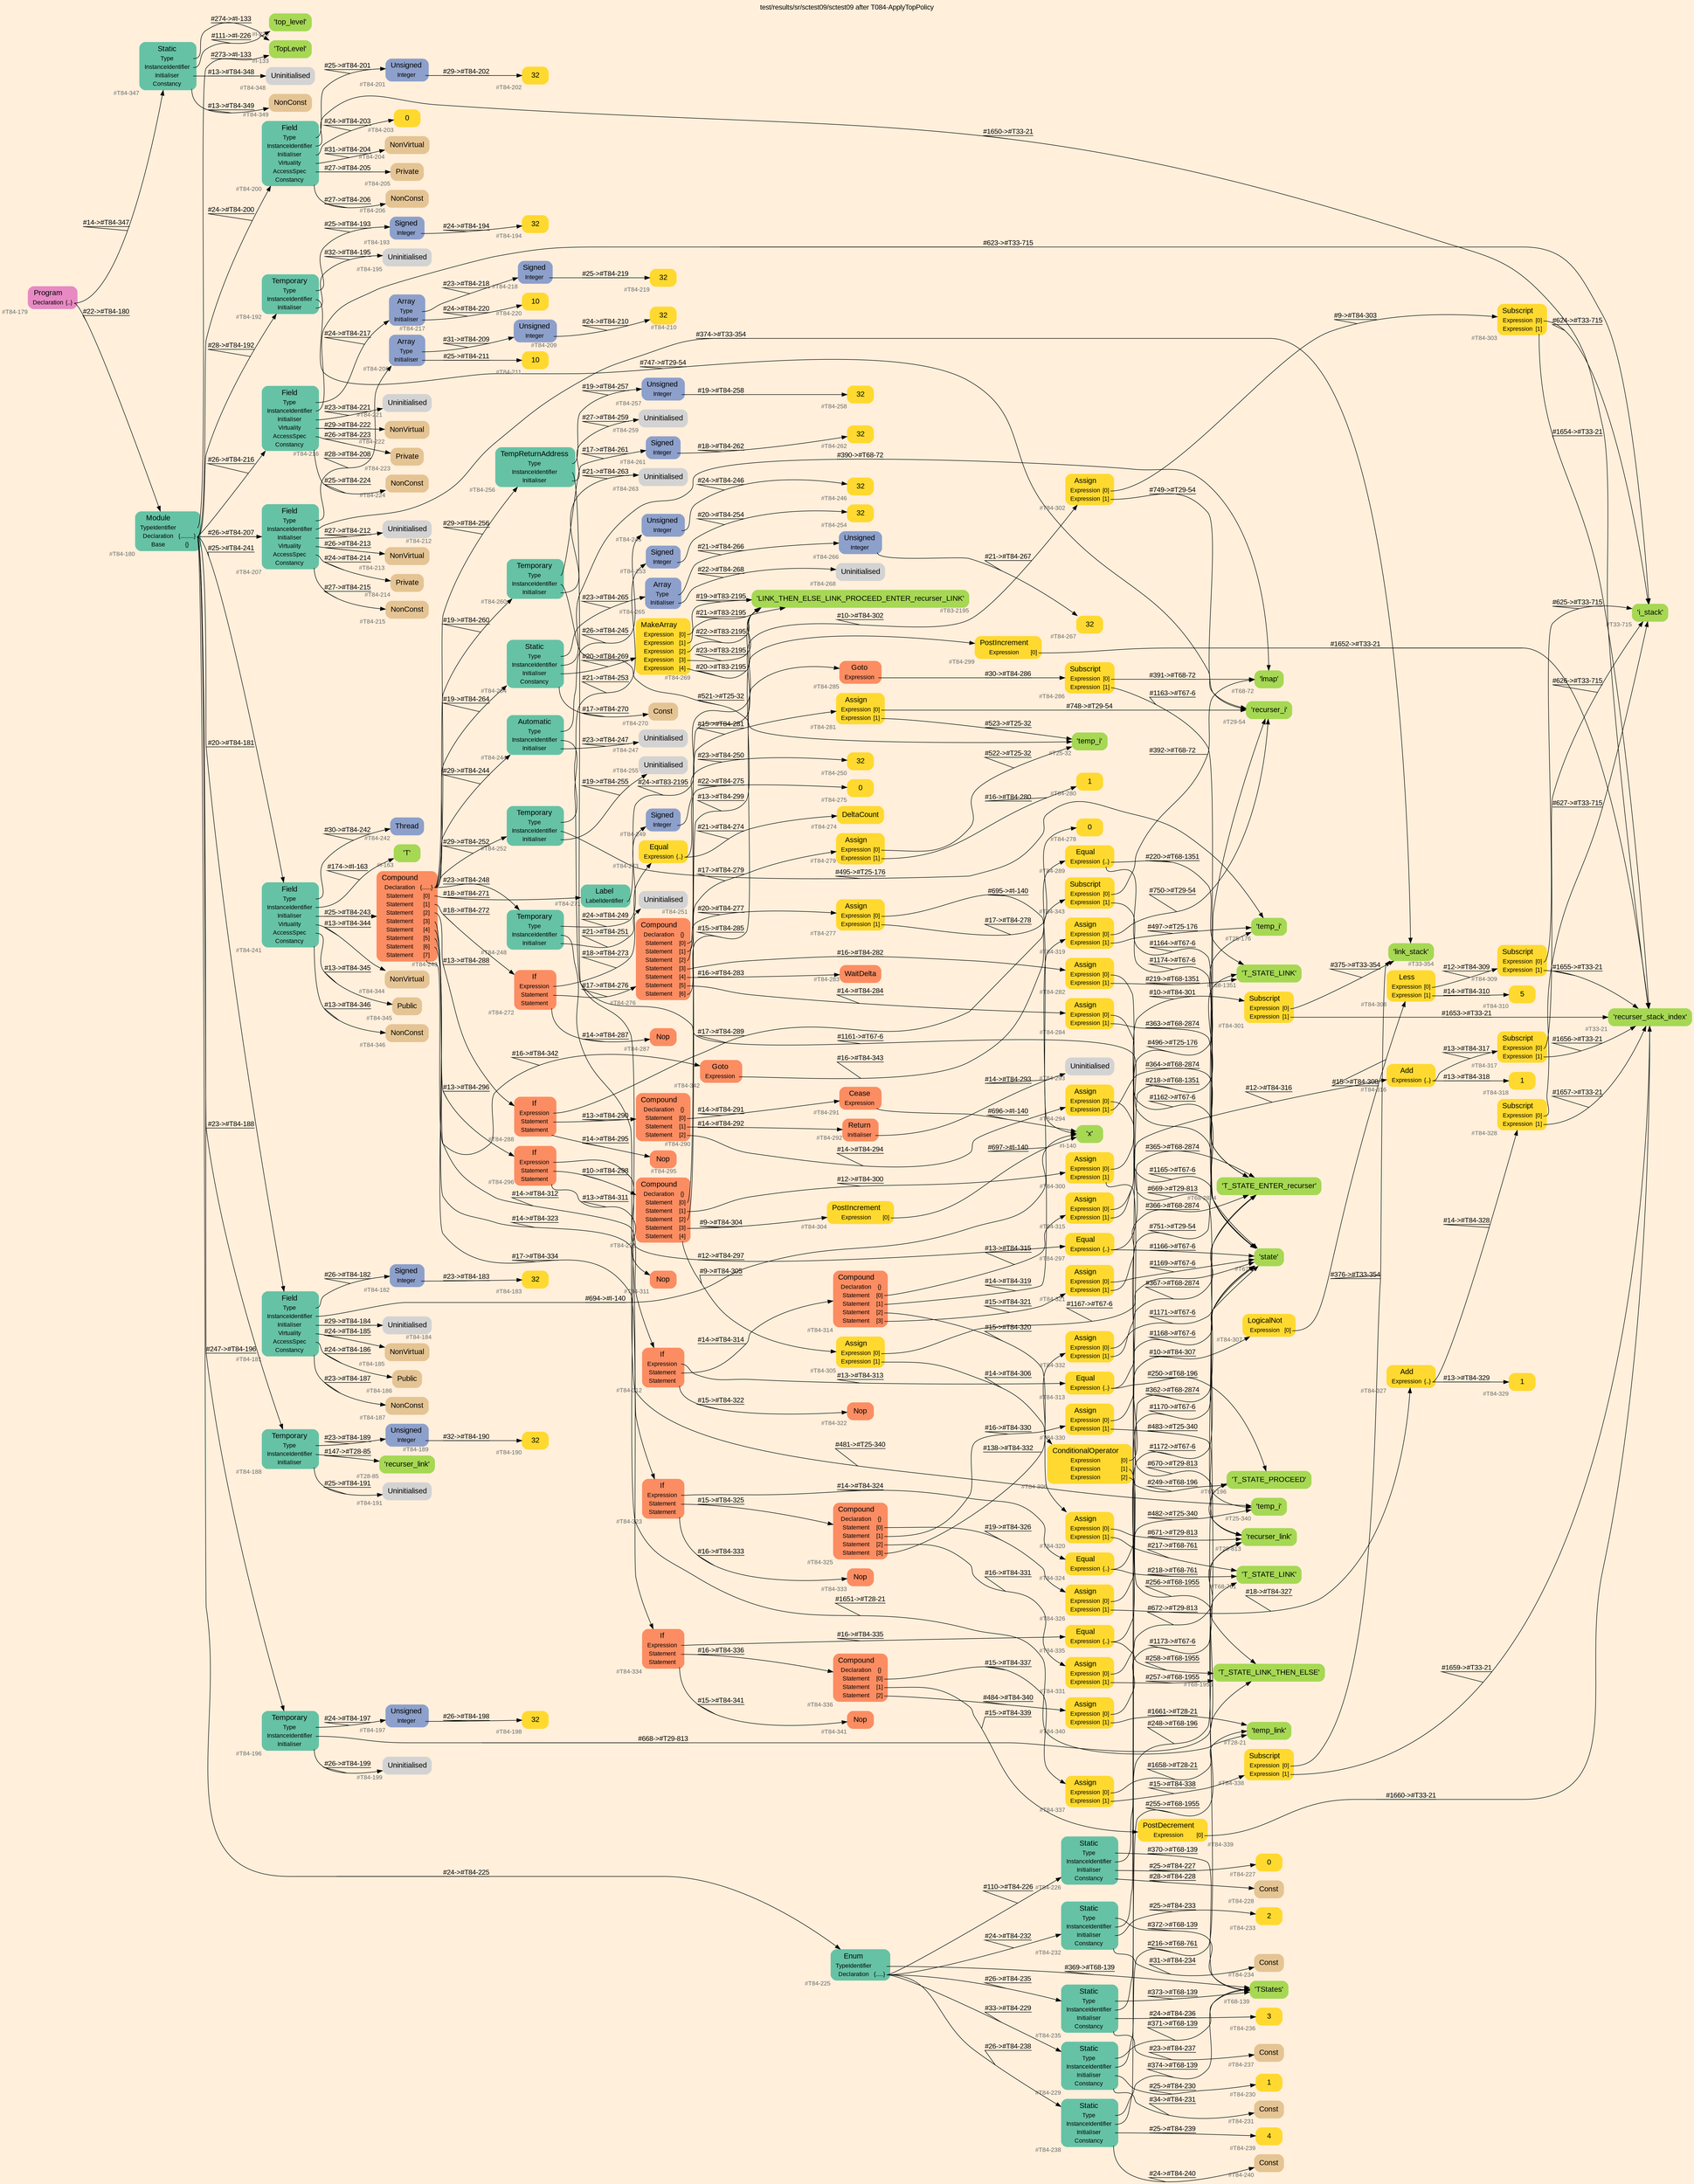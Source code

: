 digraph "test/results/sr/sctest09/sctest09 after T084-ApplyTopPolicy" {
label = "test/results/sr/sctest09/sctest09 after T084-ApplyTopPolicy"
labelloc = t
graph [
    rankdir = "LR"
    ranksep = 0.3
    bgcolor = antiquewhite1
    color = black
    fontcolor = black
    fontname = "Arial"
];
node [
    fontname = "Arial"
];
edge [
    fontname = "Arial"
];

// -------------------- node figure --------------------
// -------- block #T84-179 ----------
"#T84-179" [
    fillcolor = "/set28/4"
    xlabel = "#T84-179"
    fontsize = "12"
    fontcolor = grey40
    shape = "plaintext"
    label = <<TABLE BORDER="0" CELLBORDER="0" CELLSPACING="0">
     <TR><TD><FONT COLOR="black" POINT-SIZE="15">Program</FONT></TD></TR>
     <TR><TD><FONT COLOR="black" POINT-SIZE="12">Declaration</FONT></TD><TD PORT="port0"><FONT COLOR="black" POINT-SIZE="12">{..}</FONT></TD></TR>
    </TABLE>>
    style = "rounded,filled"
];

// -------- block #T84-180 ----------
"#T84-180" [
    fillcolor = "/set28/1"
    xlabel = "#T84-180"
    fontsize = "12"
    fontcolor = grey40
    shape = "plaintext"
    label = <<TABLE BORDER="0" CELLBORDER="0" CELLSPACING="0">
     <TR><TD><FONT COLOR="black" POINT-SIZE="15">Module</FONT></TD></TR>
     <TR><TD><FONT COLOR="black" POINT-SIZE="12">TypeIdentifier</FONT></TD><TD PORT="port0"></TD></TR>
     <TR><TD><FONT COLOR="black" POINT-SIZE="12">Declaration</FONT></TD><TD PORT="port1"><FONT COLOR="black" POINT-SIZE="12">{.........}</FONT></TD></TR>
     <TR><TD><FONT COLOR="black" POINT-SIZE="12">Base</FONT></TD><TD PORT="port2"><FONT COLOR="black" POINT-SIZE="12">{}</FONT></TD></TR>
    </TABLE>>
    style = "rounded,filled"
];

// -------- block #I-133 ----------
"#I-133" [
    fillcolor = "/set28/5"
    xlabel = "#I-133"
    fontsize = "12"
    fontcolor = grey40
    shape = "plaintext"
    label = <<TABLE BORDER="0" CELLBORDER="0" CELLSPACING="0">
     <TR><TD><FONT COLOR="black" POINT-SIZE="15">'TopLevel'</FONT></TD></TR>
    </TABLE>>
    style = "rounded,filled"
];

// -------- block #T84-181 ----------
"#T84-181" [
    fillcolor = "/set28/1"
    xlabel = "#T84-181"
    fontsize = "12"
    fontcolor = grey40
    shape = "plaintext"
    label = <<TABLE BORDER="0" CELLBORDER="0" CELLSPACING="0">
     <TR><TD><FONT COLOR="black" POINT-SIZE="15">Field</FONT></TD></TR>
     <TR><TD><FONT COLOR="black" POINT-SIZE="12">Type</FONT></TD><TD PORT="port0"></TD></TR>
     <TR><TD><FONT COLOR="black" POINT-SIZE="12">InstanceIdentifier</FONT></TD><TD PORT="port1"></TD></TR>
     <TR><TD><FONT COLOR="black" POINT-SIZE="12">Initialiser</FONT></TD><TD PORT="port2"></TD></TR>
     <TR><TD><FONT COLOR="black" POINT-SIZE="12">Virtuality</FONT></TD><TD PORT="port3"></TD></TR>
     <TR><TD><FONT COLOR="black" POINT-SIZE="12">AccessSpec</FONT></TD><TD PORT="port4"></TD></TR>
     <TR><TD><FONT COLOR="black" POINT-SIZE="12">Constancy</FONT></TD><TD PORT="port5"></TD></TR>
    </TABLE>>
    style = "rounded,filled"
];

// -------- block #T84-182 ----------
"#T84-182" [
    fillcolor = "/set28/3"
    xlabel = "#T84-182"
    fontsize = "12"
    fontcolor = grey40
    shape = "plaintext"
    label = <<TABLE BORDER="0" CELLBORDER="0" CELLSPACING="0">
     <TR><TD><FONT COLOR="black" POINT-SIZE="15">Signed</FONT></TD></TR>
     <TR><TD><FONT COLOR="black" POINT-SIZE="12">Integer</FONT></TD><TD PORT="port0"></TD></TR>
    </TABLE>>
    style = "rounded,filled"
];

// -------- block #T84-183 ----------
"#T84-183" [
    fillcolor = "/set28/6"
    xlabel = "#T84-183"
    fontsize = "12"
    fontcolor = grey40
    shape = "plaintext"
    label = <<TABLE BORDER="0" CELLBORDER="0" CELLSPACING="0">
     <TR><TD><FONT COLOR="black" POINT-SIZE="15">32</FONT></TD></TR>
    </TABLE>>
    style = "rounded,filled"
];

// -------- block #I-140 ----------
"#I-140" [
    fillcolor = "/set28/5"
    xlabel = "#I-140"
    fontsize = "12"
    fontcolor = grey40
    shape = "plaintext"
    label = <<TABLE BORDER="0" CELLBORDER="0" CELLSPACING="0">
     <TR><TD><FONT COLOR="black" POINT-SIZE="15">'x'</FONT></TD></TR>
    </TABLE>>
    style = "rounded,filled"
];

// -------- block #T84-184 ----------
"#T84-184" [
    xlabel = "#T84-184"
    fontsize = "12"
    fontcolor = grey40
    shape = "plaintext"
    label = <<TABLE BORDER="0" CELLBORDER="0" CELLSPACING="0">
     <TR><TD><FONT COLOR="black" POINT-SIZE="15">Uninitialised</FONT></TD></TR>
    </TABLE>>
    style = "rounded,filled"
];

// -------- block #T84-185 ----------
"#T84-185" [
    fillcolor = "/set28/7"
    xlabel = "#T84-185"
    fontsize = "12"
    fontcolor = grey40
    shape = "plaintext"
    label = <<TABLE BORDER="0" CELLBORDER="0" CELLSPACING="0">
     <TR><TD><FONT COLOR="black" POINT-SIZE="15">NonVirtual</FONT></TD></TR>
    </TABLE>>
    style = "rounded,filled"
];

// -------- block #T84-186 ----------
"#T84-186" [
    fillcolor = "/set28/7"
    xlabel = "#T84-186"
    fontsize = "12"
    fontcolor = grey40
    shape = "plaintext"
    label = <<TABLE BORDER="0" CELLBORDER="0" CELLSPACING="0">
     <TR><TD><FONT COLOR="black" POINT-SIZE="15">Public</FONT></TD></TR>
    </TABLE>>
    style = "rounded,filled"
];

// -------- block #T84-187 ----------
"#T84-187" [
    fillcolor = "/set28/7"
    xlabel = "#T84-187"
    fontsize = "12"
    fontcolor = grey40
    shape = "plaintext"
    label = <<TABLE BORDER="0" CELLBORDER="0" CELLSPACING="0">
     <TR><TD><FONT COLOR="black" POINT-SIZE="15">NonConst</FONT></TD></TR>
    </TABLE>>
    style = "rounded,filled"
];

// -------- block #T84-188 ----------
"#T84-188" [
    fillcolor = "/set28/1"
    xlabel = "#T84-188"
    fontsize = "12"
    fontcolor = grey40
    shape = "plaintext"
    label = <<TABLE BORDER="0" CELLBORDER="0" CELLSPACING="0">
     <TR><TD><FONT COLOR="black" POINT-SIZE="15">Temporary</FONT></TD></TR>
     <TR><TD><FONT COLOR="black" POINT-SIZE="12">Type</FONT></TD><TD PORT="port0"></TD></TR>
     <TR><TD><FONT COLOR="black" POINT-SIZE="12">InstanceIdentifier</FONT></TD><TD PORT="port1"></TD></TR>
     <TR><TD><FONT COLOR="black" POINT-SIZE="12">Initialiser</FONT></TD><TD PORT="port2"></TD></TR>
    </TABLE>>
    style = "rounded,filled"
];

// -------- block #T84-189 ----------
"#T84-189" [
    fillcolor = "/set28/3"
    xlabel = "#T84-189"
    fontsize = "12"
    fontcolor = grey40
    shape = "plaintext"
    label = <<TABLE BORDER="0" CELLBORDER="0" CELLSPACING="0">
     <TR><TD><FONT COLOR="black" POINT-SIZE="15">Unsigned</FONT></TD></TR>
     <TR><TD><FONT COLOR="black" POINT-SIZE="12">Integer</FONT></TD><TD PORT="port0"></TD></TR>
    </TABLE>>
    style = "rounded,filled"
];

// -------- block #T84-190 ----------
"#T84-190" [
    fillcolor = "/set28/6"
    xlabel = "#T84-190"
    fontsize = "12"
    fontcolor = grey40
    shape = "plaintext"
    label = <<TABLE BORDER="0" CELLBORDER="0" CELLSPACING="0">
     <TR><TD><FONT COLOR="black" POINT-SIZE="15">32</FONT></TD></TR>
    </TABLE>>
    style = "rounded,filled"
];

// -------- block #T28-85 ----------
"#T28-85" [
    fillcolor = "/set28/5"
    xlabel = "#T28-85"
    fontsize = "12"
    fontcolor = grey40
    shape = "plaintext"
    label = <<TABLE BORDER="0" CELLBORDER="0" CELLSPACING="0">
     <TR><TD><FONT COLOR="black" POINT-SIZE="15">'recurser_link'</FONT></TD></TR>
    </TABLE>>
    style = "rounded,filled"
];

// -------- block #T84-191 ----------
"#T84-191" [
    xlabel = "#T84-191"
    fontsize = "12"
    fontcolor = grey40
    shape = "plaintext"
    label = <<TABLE BORDER="0" CELLBORDER="0" CELLSPACING="0">
     <TR><TD><FONT COLOR="black" POINT-SIZE="15">Uninitialised</FONT></TD></TR>
    </TABLE>>
    style = "rounded,filled"
];

// -------- block #T84-192 ----------
"#T84-192" [
    fillcolor = "/set28/1"
    xlabel = "#T84-192"
    fontsize = "12"
    fontcolor = grey40
    shape = "plaintext"
    label = <<TABLE BORDER="0" CELLBORDER="0" CELLSPACING="0">
     <TR><TD><FONT COLOR="black" POINT-SIZE="15">Temporary</FONT></TD></TR>
     <TR><TD><FONT COLOR="black" POINT-SIZE="12">Type</FONT></TD><TD PORT="port0"></TD></TR>
     <TR><TD><FONT COLOR="black" POINT-SIZE="12">InstanceIdentifier</FONT></TD><TD PORT="port1"></TD></TR>
     <TR><TD><FONT COLOR="black" POINT-SIZE="12">Initialiser</FONT></TD><TD PORT="port2"></TD></TR>
    </TABLE>>
    style = "rounded,filled"
];

// -------- block #T84-193 ----------
"#T84-193" [
    fillcolor = "/set28/3"
    xlabel = "#T84-193"
    fontsize = "12"
    fontcolor = grey40
    shape = "plaintext"
    label = <<TABLE BORDER="0" CELLBORDER="0" CELLSPACING="0">
     <TR><TD><FONT COLOR="black" POINT-SIZE="15">Signed</FONT></TD></TR>
     <TR><TD><FONT COLOR="black" POINT-SIZE="12">Integer</FONT></TD><TD PORT="port0"></TD></TR>
    </TABLE>>
    style = "rounded,filled"
];

// -------- block #T84-194 ----------
"#T84-194" [
    fillcolor = "/set28/6"
    xlabel = "#T84-194"
    fontsize = "12"
    fontcolor = grey40
    shape = "plaintext"
    label = <<TABLE BORDER="0" CELLBORDER="0" CELLSPACING="0">
     <TR><TD><FONT COLOR="black" POINT-SIZE="15">32</FONT></TD></TR>
    </TABLE>>
    style = "rounded,filled"
];

// -------- block #T29-54 ----------
"#T29-54" [
    fillcolor = "/set28/5"
    xlabel = "#T29-54"
    fontsize = "12"
    fontcolor = grey40
    shape = "plaintext"
    label = <<TABLE BORDER="0" CELLBORDER="0" CELLSPACING="0">
     <TR><TD><FONT COLOR="black" POINT-SIZE="15">'recurser_i'</FONT></TD></TR>
    </TABLE>>
    style = "rounded,filled"
];

// -------- block #T84-195 ----------
"#T84-195" [
    xlabel = "#T84-195"
    fontsize = "12"
    fontcolor = grey40
    shape = "plaintext"
    label = <<TABLE BORDER="0" CELLBORDER="0" CELLSPACING="0">
     <TR><TD><FONT COLOR="black" POINT-SIZE="15">Uninitialised</FONT></TD></TR>
    </TABLE>>
    style = "rounded,filled"
];

// -------- block #T84-196 ----------
"#T84-196" [
    fillcolor = "/set28/1"
    xlabel = "#T84-196"
    fontsize = "12"
    fontcolor = grey40
    shape = "plaintext"
    label = <<TABLE BORDER="0" CELLBORDER="0" CELLSPACING="0">
     <TR><TD><FONT COLOR="black" POINT-SIZE="15">Temporary</FONT></TD></TR>
     <TR><TD><FONT COLOR="black" POINT-SIZE="12">Type</FONT></TD><TD PORT="port0"></TD></TR>
     <TR><TD><FONT COLOR="black" POINT-SIZE="12">InstanceIdentifier</FONT></TD><TD PORT="port1"></TD></TR>
     <TR><TD><FONT COLOR="black" POINT-SIZE="12">Initialiser</FONT></TD><TD PORT="port2"></TD></TR>
    </TABLE>>
    style = "rounded,filled"
];

// -------- block #T84-197 ----------
"#T84-197" [
    fillcolor = "/set28/3"
    xlabel = "#T84-197"
    fontsize = "12"
    fontcolor = grey40
    shape = "plaintext"
    label = <<TABLE BORDER="0" CELLBORDER="0" CELLSPACING="0">
     <TR><TD><FONT COLOR="black" POINT-SIZE="15">Unsigned</FONT></TD></TR>
     <TR><TD><FONT COLOR="black" POINT-SIZE="12">Integer</FONT></TD><TD PORT="port0"></TD></TR>
    </TABLE>>
    style = "rounded,filled"
];

// -------- block #T84-198 ----------
"#T84-198" [
    fillcolor = "/set28/6"
    xlabel = "#T84-198"
    fontsize = "12"
    fontcolor = grey40
    shape = "plaintext"
    label = <<TABLE BORDER="0" CELLBORDER="0" CELLSPACING="0">
     <TR><TD><FONT COLOR="black" POINT-SIZE="15">32</FONT></TD></TR>
    </TABLE>>
    style = "rounded,filled"
];

// -------- block #T29-813 ----------
"#T29-813" [
    fillcolor = "/set28/5"
    xlabel = "#T29-813"
    fontsize = "12"
    fontcolor = grey40
    shape = "plaintext"
    label = <<TABLE BORDER="0" CELLBORDER="0" CELLSPACING="0">
     <TR><TD><FONT COLOR="black" POINT-SIZE="15">'recurser_link'</FONT></TD></TR>
    </TABLE>>
    style = "rounded,filled"
];

// -------- block #T84-199 ----------
"#T84-199" [
    xlabel = "#T84-199"
    fontsize = "12"
    fontcolor = grey40
    shape = "plaintext"
    label = <<TABLE BORDER="0" CELLBORDER="0" CELLSPACING="0">
     <TR><TD><FONT COLOR="black" POINT-SIZE="15">Uninitialised</FONT></TD></TR>
    </TABLE>>
    style = "rounded,filled"
];

// -------- block #T84-200 ----------
"#T84-200" [
    fillcolor = "/set28/1"
    xlabel = "#T84-200"
    fontsize = "12"
    fontcolor = grey40
    shape = "plaintext"
    label = <<TABLE BORDER="0" CELLBORDER="0" CELLSPACING="0">
     <TR><TD><FONT COLOR="black" POINT-SIZE="15">Field</FONT></TD></TR>
     <TR><TD><FONT COLOR="black" POINT-SIZE="12">Type</FONT></TD><TD PORT="port0"></TD></TR>
     <TR><TD><FONT COLOR="black" POINT-SIZE="12">InstanceIdentifier</FONT></TD><TD PORT="port1"></TD></TR>
     <TR><TD><FONT COLOR="black" POINT-SIZE="12">Initialiser</FONT></TD><TD PORT="port2"></TD></TR>
     <TR><TD><FONT COLOR="black" POINT-SIZE="12">Virtuality</FONT></TD><TD PORT="port3"></TD></TR>
     <TR><TD><FONT COLOR="black" POINT-SIZE="12">AccessSpec</FONT></TD><TD PORT="port4"></TD></TR>
     <TR><TD><FONT COLOR="black" POINT-SIZE="12">Constancy</FONT></TD><TD PORT="port5"></TD></TR>
    </TABLE>>
    style = "rounded,filled"
];

// -------- block #T84-201 ----------
"#T84-201" [
    fillcolor = "/set28/3"
    xlabel = "#T84-201"
    fontsize = "12"
    fontcolor = grey40
    shape = "plaintext"
    label = <<TABLE BORDER="0" CELLBORDER="0" CELLSPACING="0">
     <TR><TD><FONT COLOR="black" POINT-SIZE="15">Unsigned</FONT></TD></TR>
     <TR><TD><FONT COLOR="black" POINT-SIZE="12">Integer</FONT></TD><TD PORT="port0"></TD></TR>
    </TABLE>>
    style = "rounded,filled"
];

// -------- block #T84-202 ----------
"#T84-202" [
    fillcolor = "/set28/6"
    xlabel = "#T84-202"
    fontsize = "12"
    fontcolor = grey40
    shape = "plaintext"
    label = <<TABLE BORDER="0" CELLBORDER="0" CELLSPACING="0">
     <TR><TD><FONT COLOR="black" POINT-SIZE="15">32</FONT></TD></TR>
    </TABLE>>
    style = "rounded,filled"
];

// -------- block #T33-21 ----------
"#T33-21" [
    fillcolor = "/set28/5"
    xlabel = "#T33-21"
    fontsize = "12"
    fontcolor = grey40
    shape = "plaintext"
    label = <<TABLE BORDER="0" CELLBORDER="0" CELLSPACING="0">
     <TR><TD><FONT COLOR="black" POINT-SIZE="15">'recurser_stack_index'</FONT></TD></TR>
    </TABLE>>
    style = "rounded,filled"
];

// -------- block #T84-203 ----------
"#T84-203" [
    fillcolor = "/set28/6"
    xlabel = "#T84-203"
    fontsize = "12"
    fontcolor = grey40
    shape = "plaintext"
    label = <<TABLE BORDER="0" CELLBORDER="0" CELLSPACING="0">
     <TR><TD><FONT COLOR="black" POINT-SIZE="15">0</FONT></TD></TR>
    </TABLE>>
    style = "rounded,filled"
];

// -------- block #T84-204 ----------
"#T84-204" [
    fillcolor = "/set28/7"
    xlabel = "#T84-204"
    fontsize = "12"
    fontcolor = grey40
    shape = "plaintext"
    label = <<TABLE BORDER="0" CELLBORDER="0" CELLSPACING="0">
     <TR><TD><FONT COLOR="black" POINT-SIZE="15">NonVirtual</FONT></TD></TR>
    </TABLE>>
    style = "rounded,filled"
];

// -------- block #T84-205 ----------
"#T84-205" [
    fillcolor = "/set28/7"
    xlabel = "#T84-205"
    fontsize = "12"
    fontcolor = grey40
    shape = "plaintext"
    label = <<TABLE BORDER="0" CELLBORDER="0" CELLSPACING="0">
     <TR><TD><FONT COLOR="black" POINT-SIZE="15">Private</FONT></TD></TR>
    </TABLE>>
    style = "rounded,filled"
];

// -------- block #T84-206 ----------
"#T84-206" [
    fillcolor = "/set28/7"
    xlabel = "#T84-206"
    fontsize = "12"
    fontcolor = grey40
    shape = "plaintext"
    label = <<TABLE BORDER="0" CELLBORDER="0" CELLSPACING="0">
     <TR><TD><FONT COLOR="black" POINT-SIZE="15">NonConst</FONT></TD></TR>
    </TABLE>>
    style = "rounded,filled"
];

// -------- block #T84-207 ----------
"#T84-207" [
    fillcolor = "/set28/1"
    xlabel = "#T84-207"
    fontsize = "12"
    fontcolor = grey40
    shape = "plaintext"
    label = <<TABLE BORDER="0" CELLBORDER="0" CELLSPACING="0">
     <TR><TD><FONT COLOR="black" POINT-SIZE="15">Field</FONT></TD></TR>
     <TR><TD><FONT COLOR="black" POINT-SIZE="12">Type</FONT></TD><TD PORT="port0"></TD></TR>
     <TR><TD><FONT COLOR="black" POINT-SIZE="12">InstanceIdentifier</FONT></TD><TD PORT="port1"></TD></TR>
     <TR><TD><FONT COLOR="black" POINT-SIZE="12">Initialiser</FONT></TD><TD PORT="port2"></TD></TR>
     <TR><TD><FONT COLOR="black" POINT-SIZE="12">Virtuality</FONT></TD><TD PORT="port3"></TD></TR>
     <TR><TD><FONT COLOR="black" POINT-SIZE="12">AccessSpec</FONT></TD><TD PORT="port4"></TD></TR>
     <TR><TD><FONT COLOR="black" POINT-SIZE="12">Constancy</FONT></TD><TD PORT="port5"></TD></TR>
    </TABLE>>
    style = "rounded,filled"
];

// -------- block #T84-208 ----------
"#T84-208" [
    fillcolor = "/set28/3"
    xlabel = "#T84-208"
    fontsize = "12"
    fontcolor = grey40
    shape = "plaintext"
    label = <<TABLE BORDER="0" CELLBORDER="0" CELLSPACING="0">
     <TR><TD><FONT COLOR="black" POINT-SIZE="15">Array</FONT></TD></TR>
     <TR><TD><FONT COLOR="black" POINT-SIZE="12">Type</FONT></TD><TD PORT="port0"></TD></TR>
     <TR><TD><FONT COLOR="black" POINT-SIZE="12">Initialiser</FONT></TD><TD PORT="port1"></TD></TR>
    </TABLE>>
    style = "rounded,filled"
];

// -------- block #T84-209 ----------
"#T84-209" [
    fillcolor = "/set28/3"
    xlabel = "#T84-209"
    fontsize = "12"
    fontcolor = grey40
    shape = "plaintext"
    label = <<TABLE BORDER="0" CELLBORDER="0" CELLSPACING="0">
     <TR><TD><FONT COLOR="black" POINT-SIZE="15">Unsigned</FONT></TD></TR>
     <TR><TD><FONT COLOR="black" POINT-SIZE="12">Integer</FONT></TD><TD PORT="port0"></TD></TR>
    </TABLE>>
    style = "rounded,filled"
];

// -------- block #T84-210 ----------
"#T84-210" [
    fillcolor = "/set28/6"
    xlabel = "#T84-210"
    fontsize = "12"
    fontcolor = grey40
    shape = "plaintext"
    label = <<TABLE BORDER="0" CELLBORDER="0" CELLSPACING="0">
     <TR><TD><FONT COLOR="black" POINT-SIZE="15">32</FONT></TD></TR>
    </TABLE>>
    style = "rounded,filled"
];

// -------- block #T84-211 ----------
"#T84-211" [
    fillcolor = "/set28/6"
    xlabel = "#T84-211"
    fontsize = "12"
    fontcolor = grey40
    shape = "plaintext"
    label = <<TABLE BORDER="0" CELLBORDER="0" CELLSPACING="0">
     <TR><TD><FONT COLOR="black" POINT-SIZE="15">10</FONT></TD></TR>
    </TABLE>>
    style = "rounded,filled"
];

// -------- block #T33-354 ----------
"#T33-354" [
    fillcolor = "/set28/5"
    xlabel = "#T33-354"
    fontsize = "12"
    fontcolor = grey40
    shape = "plaintext"
    label = <<TABLE BORDER="0" CELLBORDER="0" CELLSPACING="0">
     <TR><TD><FONT COLOR="black" POINT-SIZE="15">'link_stack'</FONT></TD></TR>
    </TABLE>>
    style = "rounded,filled"
];

// -------- block #T84-212 ----------
"#T84-212" [
    xlabel = "#T84-212"
    fontsize = "12"
    fontcolor = grey40
    shape = "plaintext"
    label = <<TABLE BORDER="0" CELLBORDER="0" CELLSPACING="0">
     <TR><TD><FONT COLOR="black" POINT-SIZE="15">Uninitialised</FONT></TD></TR>
    </TABLE>>
    style = "rounded,filled"
];

// -------- block #T84-213 ----------
"#T84-213" [
    fillcolor = "/set28/7"
    xlabel = "#T84-213"
    fontsize = "12"
    fontcolor = grey40
    shape = "plaintext"
    label = <<TABLE BORDER="0" CELLBORDER="0" CELLSPACING="0">
     <TR><TD><FONT COLOR="black" POINT-SIZE="15">NonVirtual</FONT></TD></TR>
    </TABLE>>
    style = "rounded,filled"
];

// -------- block #T84-214 ----------
"#T84-214" [
    fillcolor = "/set28/7"
    xlabel = "#T84-214"
    fontsize = "12"
    fontcolor = grey40
    shape = "plaintext"
    label = <<TABLE BORDER="0" CELLBORDER="0" CELLSPACING="0">
     <TR><TD><FONT COLOR="black" POINT-SIZE="15">Private</FONT></TD></TR>
    </TABLE>>
    style = "rounded,filled"
];

// -------- block #T84-215 ----------
"#T84-215" [
    fillcolor = "/set28/7"
    xlabel = "#T84-215"
    fontsize = "12"
    fontcolor = grey40
    shape = "plaintext"
    label = <<TABLE BORDER="0" CELLBORDER="0" CELLSPACING="0">
     <TR><TD><FONT COLOR="black" POINT-SIZE="15">NonConst</FONT></TD></TR>
    </TABLE>>
    style = "rounded,filled"
];

// -------- block #T84-216 ----------
"#T84-216" [
    fillcolor = "/set28/1"
    xlabel = "#T84-216"
    fontsize = "12"
    fontcolor = grey40
    shape = "plaintext"
    label = <<TABLE BORDER="0" CELLBORDER="0" CELLSPACING="0">
     <TR><TD><FONT COLOR="black" POINT-SIZE="15">Field</FONT></TD></TR>
     <TR><TD><FONT COLOR="black" POINT-SIZE="12">Type</FONT></TD><TD PORT="port0"></TD></TR>
     <TR><TD><FONT COLOR="black" POINT-SIZE="12">InstanceIdentifier</FONT></TD><TD PORT="port1"></TD></TR>
     <TR><TD><FONT COLOR="black" POINT-SIZE="12">Initialiser</FONT></TD><TD PORT="port2"></TD></TR>
     <TR><TD><FONT COLOR="black" POINT-SIZE="12">Virtuality</FONT></TD><TD PORT="port3"></TD></TR>
     <TR><TD><FONT COLOR="black" POINT-SIZE="12">AccessSpec</FONT></TD><TD PORT="port4"></TD></TR>
     <TR><TD><FONT COLOR="black" POINT-SIZE="12">Constancy</FONT></TD><TD PORT="port5"></TD></TR>
    </TABLE>>
    style = "rounded,filled"
];

// -------- block #T84-217 ----------
"#T84-217" [
    fillcolor = "/set28/3"
    xlabel = "#T84-217"
    fontsize = "12"
    fontcolor = grey40
    shape = "plaintext"
    label = <<TABLE BORDER="0" CELLBORDER="0" CELLSPACING="0">
     <TR><TD><FONT COLOR="black" POINT-SIZE="15">Array</FONT></TD></TR>
     <TR><TD><FONT COLOR="black" POINT-SIZE="12">Type</FONT></TD><TD PORT="port0"></TD></TR>
     <TR><TD><FONT COLOR="black" POINT-SIZE="12">Initialiser</FONT></TD><TD PORT="port1"></TD></TR>
    </TABLE>>
    style = "rounded,filled"
];

// -------- block #T84-218 ----------
"#T84-218" [
    fillcolor = "/set28/3"
    xlabel = "#T84-218"
    fontsize = "12"
    fontcolor = grey40
    shape = "plaintext"
    label = <<TABLE BORDER="0" CELLBORDER="0" CELLSPACING="0">
     <TR><TD><FONT COLOR="black" POINT-SIZE="15">Signed</FONT></TD></TR>
     <TR><TD><FONT COLOR="black" POINT-SIZE="12">Integer</FONT></TD><TD PORT="port0"></TD></TR>
    </TABLE>>
    style = "rounded,filled"
];

// -------- block #T84-219 ----------
"#T84-219" [
    fillcolor = "/set28/6"
    xlabel = "#T84-219"
    fontsize = "12"
    fontcolor = grey40
    shape = "plaintext"
    label = <<TABLE BORDER="0" CELLBORDER="0" CELLSPACING="0">
     <TR><TD><FONT COLOR="black" POINT-SIZE="15">32</FONT></TD></TR>
    </TABLE>>
    style = "rounded,filled"
];

// -------- block #T84-220 ----------
"#T84-220" [
    fillcolor = "/set28/6"
    xlabel = "#T84-220"
    fontsize = "12"
    fontcolor = grey40
    shape = "plaintext"
    label = <<TABLE BORDER="0" CELLBORDER="0" CELLSPACING="0">
     <TR><TD><FONT COLOR="black" POINT-SIZE="15">10</FONT></TD></TR>
    </TABLE>>
    style = "rounded,filled"
];

// -------- block #T33-715 ----------
"#T33-715" [
    fillcolor = "/set28/5"
    xlabel = "#T33-715"
    fontsize = "12"
    fontcolor = grey40
    shape = "plaintext"
    label = <<TABLE BORDER="0" CELLBORDER="0" CELLSPACING="0">
     <TR><TD><FONT COLOR="black" POINT-SIZE="15">'i_stack'</FONT></TD></TR>
    </TABLE>>
    style = "rounded,filled"
];

// -------- block #T84-221 ----------
"#T84-221" [
    xlabel = "#T84-221"
    fontsize = "12"
    fontcolor = grey40
    shape = "plaintext"
    label = <<TABLE BORDER="0" CELLBORDER="0" CELLSPACING="0">
     <TR><TD><FONT COLOR="black" POINT-SIZE="15">Uninitialised</FONT></TD></TR>
    </TABLE>>
    style = "rounded,filled"
];

// -------- block #T84-222 ----------
"#T84-222" [
    fillcolor = "/set28/7"
    xlabel = "#T84-222"
    fontsize = "12"
    fontcolor = grey40
    shape = "plaintext"
    label = <<TABLE BORDER="0" CELLBORDER="0" CELLSPACING="0">
     <TR><TD><FONT COLOR="black" POINT-SIZE="15">NonVirtual</FONT></TD></TR>
    </TABLE>>
    style = "rounded,filled"
];

// -------- block #T84-223 ----------
"#T84-223" [
    fillcolor = "/set28/7"
    xlabel = "#T84-223"
    fontsize = "12"
    fontcolor = grey40
    shape = "plaintext"
    label = <<TABLE BORDER="0" CELLBORDER="0" CELLSPACING="0">
     <TR><TD><FONT COLOR="black" POINT-SIZE="15">Private</FONT></TD></TR>
    </TABLE>>
    style = "rounded,filled"
];

// -------- block #T84-224 ----------
"#T84-224" [
    fillcolor = "/set28/7"
    xlabel = "#T84-224"
    fontsize = "12"
    fontcolor = grey40
    shape = "plaintext"
    label = <<TABLE BORDER="0" CELLBORDER="0" CELLSPACING="0">
     <TR><TD><FONT COLOR="black" POINT-SIZE="15">NonConst</FONT></TD></TR>
    </TABLE>>
    style = "rounded,filled"
];

// -------- block #T84-225 ----------
"#T84-225" [
    fillcolor = "/set28/1"
    xlabel = "#T84-225"
    fontsize = "12"
    fontcolor = grey40
    shape = "plaintext"
    label = <<TABLE BORDER="0" CELLBORDER="0" CELLSPACING="0">
     <TR><TD><FONT COLOR="black" POINT-SIZE="15">Enum</FONT></TD></TR>
     <TR><TD><FONT COLOR="black" POINT-SIZE="12">TypeIdentifier</FONT></TD><TD PORT="port0"></TD></TR>
     <TR><TD><FONT COLOR="black" POINT-SIZE="12">Declaration</FONT></TD><TD PORT="port1"><FONT COLOR="black" POINT-SIZE="12">{.....}</FONT></TD></TR>
    </TABLE>>
    style = "rounded,filled"
];

// -------- block #T68-139 ----------
"#T68-139" [
    fillcolor = "/set28/5"
    xlabel = "#T68-139"
    fontsize = "12"
    fontcolor = grey40
    shape = "plaintext"
    label = <<TABLE BORDER="0" CELLBORDER="0" CELLSPACING="0">
     <TR><TD><FONT COLOR="black" POINT-SIZE="15">'TStates'</FONT></TD></TR>
    </TABLE>>
    style = "rounded,filled"
];

// -------- block #T84-226 ----------
"#T84-226" [
    fillcolor = "/set28/1"
    xlabel = "#T84-226"
    fontsize = "12"
    fontcolor = grey40
    shape = "plaintext"
    label = <<TABLE BORDER="0" CELLBORDER="0" CELLSPACING="0">
     <TR><TD><FONT COLOR="black" POINT-SIZE="15">Static</FONT></TD></TR>
     <TR><TD><FONT COLOR="black" POINT-SIZE="12">Type</FONT></TD><TD PORT="port0"></TD></TR>
     <TR><TD><FONT COLOR="black" POINT-SIZE="12">InstanceIdentifier</FONT></TD><TD PORT="port1"></TD></TR>
     <TR><TD><FONT COLOR="black" POINT-SIZE="12">Initialiser</FONT></TD><TD PORT="port2"></TD></TR>
     <TR><TD><FONT COLOR="black" POINT-SIZE="12">Constancy</FONT></TD><TD PORT="port3"></TD></TR>
    </TABLE>>
    style = "rounded,filled"
];

// -------- block #T68-196 ----------
"#T68-196" [
    fillcolor = "/set28/5"
    xlabel = "#T68-196"
    fontsize = "12"
    fontcolor = grey40
    shape = "plaintext"
    label = <<TABLE BORDER="0" CELLBORDER="0" CELLSPACING="0">
     <TR><TD><FONT COLOR="black" POINT-SIZE="15">'T_STATE_PROCEED'</FONT></TD></TR>
    </TABLE>>
    style = "rounded,filled"
];

// -------- block #T84-227 ----------
"#T84-227" [
    fillcolor = "/set28/6"
    xlabel = "#T84-227"
    fontsize = "12"
    fontcolor = grey40
    shape = "plaintext"
    label = <<TABLE BORDER="0" CELLBORDER="0" CELLSPACING="0">
     <TR><TD><FONT COLOR="black" POINT-SIZE="15">0</FONT></TD></TR>
    </TABLE>>
    style = "rounded,filled"
];

// -------- block #T84-228 ----------
"#T84-228" [
    fillcolor = "/set28/7"
    xlabel = "#T84-228"
    fontsize = "12"
    fontcolor = grey40
    shape = "plaintext"
    label = <<TABLE BORDER="0" CELLBORDER="0" CELLSPACING="0">
     <TR><TD><FONT COLOR="black" POINT-SIZE="15">Const</FONT></TD></TR>
    </TABLE>>
    style = "rounded,filled"
];

// -------- block #T84-229 ----------
"#T84-229" [
    fillcolor = "/set28/1"
    xlabel = "#T84-229"
    fontsize = "12"
    fontcolor = grey40
    shape = "plaintext"
    label = <<TABLE BORDER="0" CELLBORDER="0" CELLSPACING="0">
     <TR><TD><FONT COLOR="black" POINT-SIZE="15">Static</FONT></TD></TR>
     <TR><TD><FONT COLOR="black" POINT-SIZE="12">Type</FONT></TD><TD PORT="port0"></TD></TR>
     <TR><TD><FONT COLOR="black" POINT-SIZE="12">InstanceIdentifier</FONT></TD><TD PORT="port1"></TD></TR>
     <TR><TD><FONT COLOR="black" POINT-SIZE="12">Initialiser</FONT></TD><TD PORT="port2"></TD></TR>
     <TR><TD><FONT COLOR="black" POINT-SIZE="12">Constancy</FONT></TD><TD PORT="port3"></TD></TR>
    </TABLE>>
    style = "rounded,filled"
];

// -------- block #T68-761 ----------
"#T68-761" [
    fillcolor = "/set28/5"
    xlabel = "#T68-761"
    fontsize = "12"
    fontcolor = grey40
    shape = "plaintext"
    label = <<TABLE BORDER="0" CELLBORDER="0" CELLSPACING="0">
     <TR><TD><FONT COLOR="black" POINT-SIZE="15">'T_STATE_LINK'</FONT></TD></TR>
    </TABLE>>
    style = "rounded,filled"
];

// -------- block #T84-230 ----------
"#T84-230" [
    fillcolor = "/set28/6"
    xlabel = "#T84-230"
    fontsize = "12"
    fontcolor = grey40
    shape = "plaintext"
    label = <<TABLE BORDER="0" CELLBORDER="0" CELLSPACING="0">
     <TR><TD><FONT COLOR="black" POINT-SIZE="15">1</FONT></TD></TR>
    </TABLE>>
    style = "rounded,filled"
];

// -------- block #T84-231 ----------
"#T84-231" [
    fillcolor = "/set28/7"
    xlabel = "#T84-231"
    fontsize = "12"
    fontcolor = grey40
    shape = "plaintext"
    label = <<TABLE BORDER="0" CELLBORDER="0" CELLSPACING="0">
     <TR><TD><FONT COLOR="black" POINT-SIZE="15">Const</FONT></TD></TR>
    </TABLE>>
    style = "rounded,filled"
];

// -------- block #T84-232 ----------
"#T84-232" [
    fillcolor = "/set28/1"
    xlabel = "#T84-232"
    fontsize = "12"
    fontcolor = grey40
    shape = "plaintext"
    label = <<TABLE BORDER="0" CELLBORDER="0" CELLSPACING="0">
     <TR><TD><FONT COLOR="black" POINT-SIZE="15">Static</FONT></TD></TR>
     <TR><TD><FONT COLOR="black" POINT-SIZE="12">Type</FONT></TD><TD PORT="port0"></TD></TR>
     <TR><TD><FONT COLOR="black" POINT-SIZE="12">InstanceIdentifier</FONT></TD><TD PORT="port1"></TD></TR>
     <TR><TD><FONT COLOR="black" POINT-SIZE="12">Initialiser</FONT></TD><TD PORT="port2"></TD></TR>
     <TR><TD><FONT COLOR="black" POINT-SIZE="12">Constancy</FONT></TD><TD PORT="port3"></TD></TR>
    </TABLE>>
    style = "rounded,filled"
];

// -------- block #T68-1351 ----------
"#T68-1351" [
    fillcolor = "/set28/5"
    xlabel = "#T68-1351"
    fontsize = "12"
    fontcolor = grey40
    shape = "plaintext"
    label = <<TABLE BORDER="0" CELLBORDER="0" CELLSPACING="0">
     <TR><TD><FONT COLOR="black" POINT-SIZE="15">'T_STATE_LINK'</FONT></TD></TR>
    </TABLE>>
    style = "rounded,filled"
];

// -------- block #T84-233 ----------
"#T84-233" [
    fillcolor = "/set28/6"
    xlabel = "#T84-233"
    fontsize = "12"
    fontcolor = grey40
    shape = "plaintext"
    label = <<TABLE BORDER="0" CELLBORDER="0" CELLSPACING="0">
     <TR><TD><FONT COLOR="black" POINT-SIZE="15">2</FONT></TD></TR>
    </TABLE>>
    style = "rounded,filled"
];

// -------- block #T84-234 ----------
"#T84-234" [
    fillcolor = "/set28/7"
    xlabel = "#T84-234"
    fontsize = "12"
    fontcolor = grey40
    shape = "plaintext"
    label = <<TABLE BORDER="0" CELLBORDER="0" CELLSPACING="0">
     <TR><TD><FONT COLOR="black" POINT-SIZE="15">Const</FONT></TD></TR>
    </TABLE>>
    style = "rounded,filled"
];

// -------- block #T84-235 ----------
"#T84-235" [
    fillcolor = "/set28/1"
    xlabel = "#T84-235"
    fontsize = "12"
    fontcolor = grey40
    shape = "plaintext"
    label = <<TABLE BORDER="0" CELLBORDER="0" CELLSPACING="0">
     <TR><TD><FONT COLOR="black" POINT-SIZE="15">Static</FONT></TD></TR>
     <TR><TD><FONT COLOR="black" POINT-SIZE="12">Type</FONT></TD><TD PORT="port0"></TD></TR>
     <TR><TD><FONT COLOR="black" POINT-SIZE="12">InstanceIdentifier</FONT></TD><TD PORT="port1"></TD></TR>
     <TR><TD><FONT COLOR="black" POINT-SIZE="12">Initialiser</FONT></TD><TD PORT="port2"></TD></TR>
     <TR><TD><FONT COLOR="black" POINT-SIZE="12">Constancy</FONT></TD><TD PORT="port3"></TD></TR>
    </TABLE>>
    style = "rounded,filled"
];

// -------- block #T68-1955 ----------
"#T68-1955" [
    fillcolor = "/set28/5"
    xlabel = "#T68-1955"
    fontsize = "12"
    fontcolor = grey40
    shape = "plaintext"
    label = <<TABLE BORDER="0" CELLBORDER="0" CELLSPACING="0">
     <TR><TD><FONT COLOR="black" POINT-SIZE="15">'T_STATE_LINK_THEN_ELSE'</FONT></TD></TR>
    </TABLE>>
    style = "rounded,filled"
];

// -------- block #T84-236 ----------
"#T84-236" [
    fillcolor = "/set28/6"
    xlabel = "#T84-236"
    fontsize = "12"
    fontcolor = grey40
    shape = "plaintext"
    label = <<TABLE BORDER="0" CELLBORDER="0" CELLSPACING="0">
     <TR><TD><FONT COLOR="black" POINT-SIZE="15">3</FONT></TD></TR>
    </TABLE>>
    style = "rounded,filled"
];

// -------- block #T84-237 ----------
"#T84-237" [
    fillcolor = "/set28/7"
    xlabel = "#T84-237"
    fontsize = "12"
    fontcolor = grey40
    shape = "plaintext"
    label = <<TABLE BORDER="0" CELLBORDER="0" CELLSPACING="0">
     <TR><TD><FONT COLOR="black" POINT-SIZE="15">Const</FONT></TD></TR>
    </TABLE>>
    style = "rounded,filled"
];

// -------- block #T84-238 ----------
"#T84-238" [
    fillcolor = "/set28/1"
    xlabel = "#T84-238"
    fontsize = "12"
    fontcolor = grey40
    shape = "plaintext"
    label = <<TABLE BORDER="0" CELLBORDER="0" CELLSPACING="0">
     <TR><TD><FONT COLOR="black" POINT-SIZE="15">Static</FONT></TD></TR>
     <TR><TD><FONT COLOR="black" POINT-SIZE="12">Type</FONT></TD><TD PORT="port0"></TD></TR>
     <TR><TD><FONT COLOR="black" POINT-SIZE="12">InstanceIdentifier</FONT></TD><TD PORT="port1"></TD></TR>
     <TR><TD><FONT COLOR="black" POINT-SIZE="12">Initialiser</FONT></TD><TD PORT="port2"></TD></TR>
     <TR><TD><FONT COLOR="black" POINT-SIZE="12">Constancy</FONT></TD><TD PORT="port3"></TD></TR>
    </TABLE>>
    style = "rounded,filled"
];

// -------- block #T68-2874 ----------
"#T68-2874" [
    fillcolor = "/set28/5"
    xlabel = "#T68-2874"
    fontsize = "12"
    fontcolor = grey40
    shape = "plaintext"
    label = <<TABLE BORDER="0" CELLBORDER="0" CELLSPACING="0">
     <TR><TD><FONT COLOR="black" POINT-SIZE="15">'T_STATE_ENTER_recurser'</FONT></TD></TR>
    </TABLE>>
    style = "rounded,filled"
];

// -------- block #T84-239 ----------
"#T84-239" [
    fillcolor = "/set28/6"
    xlabel = "#T84-239"
    fontsize = "12"
    fontcolor = grey40
    shape = "plaintext"
    label = <<TABLE BORDER="0" CELLBORDER="0" CELLSPACING="0">
     <TR><TD><FONT COLOR="black" POINT-SIZE="15">4</FONT></TD></TR>
    </TABLE>>
    style = "rounded,filled"
];

// -------- block #T84-240 ----------
"#T84-240" [
    fillcolor = "/set28/7"
    xlabel = "#T84-240"
    fontsize = "12"
    fontcolor = grey40
    shape = "plaintext"
    label = <<TABLE BORDER="0" CELLBORDER="0" CELLSPACING="0">
     <TR><TD><FONT COLOR="black" POINT-SIZE="15">Const</FONT></TD></TR>
    </TABLE>>
    style = "rounded,filled"
];

// -------- block #T84-241 ----------
"#T84-241" [
    fillcolor = "/set28/1"
    xlabel = "#T84-241"
    fontsize = "12"
    fontcolor = grey40
    shape = "plaintext"
    label = <<TABLE BORDER="0" CELLBORDER="0" CELLSPACING="0">
     <TR><TD><FONT COLOR="black" POINT-SIZE="15">Field</FONT></TD></TR>
     <TR><TD><FONT COLOR="black" POINT-SIZE="12">Type</FONT></TD><TD PORT="port0"></TD></TR>
     <TR><TD><FONT COLOR="black" POINT-SIZE="12">InstanceIdentifier</FONT></TD><TD PORT="port1"></TD></TR>
     <TR><TD><FONT COLOR="black" POINT-SIZE="12">Initialiser</FONT></TD><TD PORT="port2"></TD></TR>
     <TR><TD><FONT COLOR="black" POINT-SIZE="12">Virtuality</FONT></TD><TD PORT="port3"></TD></TR>
     <TR><TD><FONT COLOR="black" POINT-SIZE="12">AccessSpec</FONT></TD><TD PORT="port4"></TD></TR>
     <TR><TD><FONT COLOR="black" POINT-SIZE="12">Constancy</FONT></TD><TD PORT="port5"></TD></TR>
    </TABLE>>
    style = "rounded,filled"
];

// -------- block #T84-242 ----------
"#T84-242" [
    fillcolor = "/set28/3"
    xlabel = "#T84-242"
    fontsize = "12"
    fontcolor = grey40
    shape = "plaintext"
    label = <<TABLE BORDER="0" CELLBORDER="0" CELLSPACING="0">
     <TR><TD><FONT COLOR="black" POINT-SIZE="15">Thread</FONT></TD></TR>
    </TABLE>>
    style = "rounded,filled"
];

// -------- block #I-163 ----------
"#I-163" [
    fillcolor = "/set28/5"
    xlabel = "#I-163"
    fontsize = "12"
    fontcolor = grey40
    shape = "plaintext"
    label = <<TABLE BORDER="0" CELLBORDER="0" CELLSPACING="0">
     <TR><TD><FONT COLOR="black" POINT-SIZE="15">'T'</FONT></TD></TR>
    </TABLE>>
    style = "rounded,filled"
];

// -------- block #T84-243 ----------
"#T84-243" [
    fillcolor = "/set28/2"
    xlabel = "#T84-243"
    fontsize = "12"
    fontcolor = grey40
    shape = "plaintext"
    label = <<TABLE BORDER="0" CELLBORDER="0" CELLSPACING="0">
     <TR><TD><FONT COLOR="black" POINT-SIZE="15">Compound</FONT></TD></TR>
     <TR><TD><FONT COLOR="black" POINT-SIZE="12">Declaration</FONT></TD><TD PORT="port0"><FONT COLOR="black" POINT-SIZE="12">{......}</FONT></TD></TR>
     <TR><TD><FONT COLOR="black" POINT-SIZE="12">Statement</FONT></TD><TD PORT="port1"><FONT COLOR="black" POINT-SIZE="12">[0]</FONT></TD></TR>
     <TR><TD><FONT COLOR="black" POINT-SIZE="12">Statement</FONT></TD><TD PORT="port2"><FONT COLOR="black" POINT-SIZE="12">[1]</FONT></TD></TR>
     <TR><TD><FONT COLOR="black" POINT-SIZE="12">Statement</FONT></TD><TD PORT="port3"><FONT COLOR="black" POINT-SIZE="12">[2]</FONT></TD></TR>
     <TR><TD><FONT COLOR="black" POINT-SIZE="12">Statement</FONT></TD><TD PORT="port4"><FONT COLOR="black" POINT-SIZE="12">[3]</FONT></TD></TR>
     <TR><TD><FONT COLOR="black" POINT-SIZE="12">Statement</FONT></TD><TD PORT="port5"><FONT COLOR="black" POINT-SIZE="12">[4]</FONT></TD></TR>
     <TR><TD><FONT COLOR="black" POINT-SIZE="12">Statement</FONT></TD><TD PORT="port6"><FONT COLOR="black" POINT-SIZE="12">[5]</FONT></TD></TR>
     <TR><TD><FONT COLOR="black" POINT-SIZE="12">Statement</FONT></TD><TD PORT="port7"><FONT COLOR="black" POINT-SIZE="12">[6]</FONT></TD></TR>
     <TR><TD><FONT COLOR="black" POINT-SIZE="12">Statement</FONT></TD><TD PORT="port8"><FONT COLOR="black" POINT-SIZE="12">[7]</FONT></TD></TR>
    </TABLE>>
    style = "rounded,filled"
];

// -------- block #T84-244 ----------
"#T84-244" [
    fillcolor = "/set28/1"
    xlabel = "#T84-244"
    fontsize = "12"
    fontcolor = grey40
    shape = "plaintext"
    label = <<TABLE BORDER="0" CELLBORDER="0" CELLSPACING="0">
     <TR><TD><FONT COLOR="black" POINT-SIZE="15">Automatic</FONT></TD></TR>
     <TR><TD><FONT COLOR="black" POINT-SIZE="12">Type</FONT></TD><TD PORT="port0"></TD></TR>
     <TR><TD><FONT COLOR="black" POINT-SIZE="12">InstanceIdentifier</FONT></TD><TD PORT="port1"></TD></TR>
     <TR><TD><FONT COLOR="black" POINT-SIZE="12">Initialiser</FONT></TD><TD PORT="port2"></TD></TR>
    </TABLE>>
    style = "rounded,filled"
];

// -------- block #T84-245 ----------
"#T84-245" [
    fillcolor = "/set28/3"
    xlabel = "#T84-245"
    fontsize = "12"
    fontcolor = grey40
    shape = "plaintext"
    label = <<TABLE BORDER="0" CELLBORDER="0" CELLSPACING="0">
     <TR><TD><FONT COLOR="black" POINT-SIZE="15">Unsigned</FONT></TD></TR>
     <TR><TD><FONT COLOR="black" POINT-SIZE="12">Integer</FONT></TD><TD PORT="port0"></TD></TR>
    </TABLE>>
    style = "rounded,filled"
];

// -------- block #T84-246 ----------
"#T84-246" [
    fillcolor = "/set28/6"
    xlabel = "#T84-246"
    fontsize = "12"
    fontcolor = grey40
    shape = "plaintext"
    label = <<TABLE BORDER="0" CELLBORDER="0" CELLSPACING="0">
     <TR><TD><FONT COLOR="black" POINT-SIZE="15">32</FONT></TD></TR>
    </TABLE>>
    style = "rounded,filled"
];

// -------- block #T67-6 ----------
"#T67-6" [
    fillcolor = "/set28/5"
    xlabel = "#T67-6"
    fontsize = "12"
    fontcolor = grey40
    shape = "plaintext"
    label = <<TABLE BORDER="0" CELLBORDER="0" CELLSPACING="0">
     <TR><TD><FONT COLOR="black" POINT-SIZE="15">'state'</FONT></TD></TR>
    </TABLE>>
    style = "rounded,filled"
];

// -------- block #T84-247 ----------
"#T84-247" [
    xlabel = "#T84-247"
    fontsize = "12"
    fontcolor = grey40
    shape = "plaintext"
    label = <<TABLE BORDER="0" CELLBORDER="0" CELLSPACING="0">
     <TR><TD><FONT COLOR="black" POINT-SIZE="15">Uninitialised</FONT></TD></TR>
    </TABLE>>
    style = "rounded,filled"
];

// -------- block #T84-248 ----------
"#T84-248" [
    fillcolor = "/set28/1"
    xlabel = "#T84-248"
    fontsize = "12"
    fontcolor = grey40
    shape = "plaintext"
    label = <<TABLE BORDER="0" CELLBORDER="0" CELLSPACING="0">
     <TR><TD><FONT COLOR="black" POINT-SIZE="15">Temporary</FONT></TD></TR>
     <TR><TD><FONT COLOR="black" POINT-SIZE="12">Type</FONT></TD><TD PORT="port0"></TD></TR>
     <TR><TD><FONT COLOR="black" POINT-SIZE="12">InstanceIdentifier</FONT></TD><TD PORT="port1"></TD></TR>
     <TR><TD><FONT COLOR="black" POINT-SIZE="12">Initialiser</FONT></TD><TD PORT="port2"></TD></TR>
    </TABLE>>
    style = "rounded,filled"
];

// -------- block #T84-249 ----------
"#T84-249" [
    fillcolor = "/set28/3"
    xlabel = "#T84-249"
    fontsize = "12"
    fontcolor = grey40
    shape = "plaintext"
    label = <<TABLE BORDER="0" CELLBORDER="0" CELLSPACING="0">
     <TR><TD><FONT COLOR="black" POINT-SIZE="15">Signed</FONT></TD></TR>
     <TR><TD><FONT COLOR="black" POINT-SIZE="12">Integer</FONT></TD><TD PORT="port0"></TD></TR>
    </TABLE>>
    style = "rounded,filled"
];

// -------- block #T84-250 ----------
"#T84-250" [
    fillcolor = "/set28/6"
    xlabel = "#T84-250"
    fontsize = "12"
    fontcolor = grey40
    shape = "plaintext"
    label = <<TABLE BORDER="0" CELLBORDER="0" CELLSPACING="0">
     <TR><TD><FONT COLOR="black" POINT-SIZE="15">32</FONT></TD></TR>
    </TABLE>>
    style = "rounded,filled"
];

// -------- block #T25-340 ----------
"#T25-340" [
    fillcolor = "/set28/5"
    xlabel = "#T25-340"
    fontsize = "12"
    fontcolor = grey40
    shape = "plaintext"
    label = <<TABLE BORDER="0" CELLBORDER="0" CELLSPACING="0">
     <TR><TD><FONT COLOR="black" POINT-SIZE="15">'temp_i'</FONT></TD></TR>
    </TABLE>>
    style = "rounded,filled"
];

// -------- block #T84-251 ----------
"#T84-251" [
    xlabel = "#T84-251"
    fontsize = "12"
    fontcolor = grey40
    shape = "plaintext"
    label = <<TABLE BORDER="0" CELLBORDER="0" CELLSPACING="0">
     <TR><TD><FONT COLOR="black" POINT-SIZE="15">Uninitialised</FONT></TD></TR>
    </TABLE>>
    style = "rounded,filled"
];

// -------- block #T84-252 ----------
"#T84-252" [
    fillcolor = "/set28/1"
    xlabel = "#T84-252"
    fontsize = "12"
    fontcolor = grey40
    shape = "plaintext"
    label = <<TABLE BORDER="0" CELLBORDER="0" CELLSPACING="0">
     <TR><TD><FONT COLOR="black" POINT-SIZE="15">Temporary</FONT></TD></TR>
     <TR><TD><FONT COLOR="black" POINT-SIZE="12">Type</FONT></TD><TD PORT="port0"></TD></TR>
     <TR><TD><FONT COLOR="black" POINT-SIZE="12">InstanceIdentifier</FONT></TD><TD PORT="port1"></TD></TR>
     <TR><TD><FONT COLOR="black" POINT-SIZE="12">Initialiser</FONT></TD><TD PORT="port2"></TD></TR>
    </TABLE>>
    style = "rounded,filled"
];

// -------- block #T84-253 ----------
"#T84-253" [
    fillcolor = "/set28/3"
    xlabel = "#T84-253"
    fontsize = "12"
    fontcolor = grey40
    shape = "plaintext"
    label = <<TABLE BORDER="0" CELLBORDER="0" CELLSPACING="0">
     <TR><TD><FONT COLOR="black" POINT-SIZE="15">Signed</FONT></TD></TR>
     <TR><TD><FONT COLOR="black" POINT-SIZE="12">Integer</FONT></TD><TD PORT="port0"></TD></TR>
    </TABLE>>
    style = "rounded,filled"
];

// -------- block #T84-254 ----------
"#T84-254" [
    fillcolor = "/set28/6"
    xlabel = "#T84-254"
    fontsize = "12"
    fontcolor = grey40
    shape = "plaintext"
    label = <<TABLE BORDER="0" CELLBORDER="0" CELLSPACING="0">
     <TR><TD><FONT COLOR="black" POINT-SIZE="15">32</FONT></TD></TR>
    </TABLE>>
    style = "rounded,filled"
];

// -------- block #T25-176 ----------
"#T25-176" [
    fillcolor = "/set28/5"
    xlabel = "#T25-176"
    fontsize = "12"
    fontcolor = grey40
    shape = "plaintext"
    label = <<TABLE BORDER="0" CELLBORDER="0" CELLSPACING="0">
     <TR><TD><FONT COLOR="black" POINT-SIZE="15">'temp_i'</FONT></TD></TR>
    </TABLE>>
    style = "rounded,filled"
];

// -------- block #T84-255 ----------
"#T84-255" [
    xlabel = "#T84-255"
    fontsize = "12"
    fontcolor = grey40
    shape = "plaintext"
    label = <<TABLE BORDER="0" CELLBORDER="0" CELLSPACING="0">
     <TR><TD><FONT COLOR="black" POINT-SIZE="15">Uninitialised</FONT></TD></TR>
    </TABLE>>
    style = "rounded,filled"
];

// -------- block #T84-256 ----------
"#T84-256" [
    fillcolor = "/set28/1"
    xlabel = "#T84-256"
    fontsize = "12"
    fontcolor = grey40
    shape = "plaintext"
    label = <<TABLE BORDER="0" CELLBORDER="0" CELLSPACING="0">
     <TR><TD><FONT COLOR="black" POINT-SIZE="15">TempReturnAddress</FONT></TD></TR>
     <TR><TD><FONT COLOR="black" POINT-SIZE="12">Type</FONT></TD><TD PORT="port0"></TD></TR>
     <TR><TD><FONT COLOR="black" POINT-SIZE="12">InstanceIdentifier</FONT></TD><TD PORT="port1"></TD></TR>
     <TR><TD><FONT COLOR="black" POINT-SIZE="12">Initialiser</FONT></TD><TD PORT="port2"></TD></TR>
    </TABLE>>
    style = "rounded,filled"
];

// -------- block #T84-257 ----------
"#T84-257" [
    fillcolor = "/set28/3"
    xlabel = "#T84-257"
    fontsize = "12"
    fontcolor = grey40
    shape = "plaintext"
    label = <<TABLE BORDER="0" CELLBORDER="0" CELLSPACING="0">
     <TR><TD><FONT COLOR="black" POINT-SIZE="15">Unsigned</FONT></TD></TR>
     <TR><TD><FONT COLOR="black" POINT-SIZE="12">Integer</FONT></TD><TD PORT="port0"></TD></TR>
    </TABLE>>
    style = "rounded,filled"
];

// -------- block #T84-258 ----------
"#T84-258" [
    fillcolor = "/set28/6"
    xlabel = "#T84-258"
    fontsize = "12"
    fontcolor = grey40
    shape = "plaintext"
    label = <<TABLE BORDER="0" CELLBORDER="0" CELLSPACING="0">
     <TR><TD><FONT COLOR="black" POINT-SIZE="15">32</FONT></TD></TR>
    </TABLE>>
    style = "rounded,filled"
];

// -------- block #T28-21 ----------
"#T28-21" [
    fillcolor = "/set28/5"
    xlabel = "#T28-21"
    fontsize = "12"
    fontcolor = grey40
    shape = "plaintext"
    label = <<TABLE BORDER="0" CELLBORDER="0" CELLSPACING="0">
     <TR><TD><FONT COLOR="black" POINT-SIZE="15">'temp_link'</FONT></TD></TR>
    </TABLE>>
    style = "rounded,filled"
];

// -------- block #T84-259 ----------
"#T84-259" [
    xlabel = "#T84-259"
    fontsize = "12"
    fontcolor = grey40
    shape = "plaintext"
    label = <<TABLE BORDER="0" CELLBORDER="0" CELLSPACING="0">
     <TR><TD><FONT COLOR="black" POINT-SIZE="15">Uninitialised</FONT></TD></TR>
    </TABLE>>
    style = "rounded,filled"
];

// -------- block #T84-260 ----------
"#T84-260" [
    fillcolor = "/set28/1"
    xlabel = "#T84-260"
    fontsize = "12"
    fontcolor = grey40
    shape = "plaintext"
    label = <<TABLE BORDER="0" CELLBORDER="0" CELLSPACING="0">
     <TR><TD><FONT COLOR="black" POINT-SIZE="15">Temporary</FONT></TD></TR>
     <TR><TD><FONT COLOR="black" POINT-SIZE="12">Type</FONT></TD><TD PORT="port0"></TD></TR>
     <TR><TD><FONT COLOR="black" POINT-SIZE="12">InstanceIdentifier</FONT></TD><TD PORT="port1"></TD></TR>
     <TR><TD><FONT COLOR="black" POINT-SIZE="12">Initialiser</FONT></TD><TD PORT="port2"></TD></TR>
    </TABLE>>
    style = "rounded,filled"
];

// -------- block #T84-261 ----------
"#T84-261" [
    fillcolor = "/set28/3"
    xlabel = "#T84-261"
    fontsize = "12"
    fontcolor = grey40
    shape = "plaintext"
    label = <<TABLE BORDER="0" CELLBORDER="0" CELLSPACING="0">
     <TR><TD><FONT COLOR="black" POINT-SIZE="15">Signed</FONT></TD></TR>
     <TR><TD><FONT COLOR="black" POINT-SIZE="12">Integer</FONT></TD><TD PORT="port0"></TD></TR>
    </TABLE>>
    style = "rounded,filled"
];

// -------- block #T84-262 ----------
"#T84-262" [
    fillcolor = "/set28/6"
    xlabel = "#T84-262"
    fontsize = "12"
    fontcolor = grey40
    shape = "plaintext"
    label = <<TABLE BORDER="0" CELLBORDER="0" CELLSPACING="0">
     <TR><TD><FONT COLOR="black" POINT-SIZE="15">32</FONT></TD></TR>
    </TABLE>>
    style = "rounded,filled"
];

// -------- block #T25-32 ----------
"#T25-32" [
    fillcolor = "/set28/5"
    xlabel = "#T25-32"
    fontsize = "12"
    fontcolor = grey40
    shape = "plaintext"
    label = <<TABLE BORDER="0" CELLBORDER="0" CELLSPACING="0">
     <TR><TD><FONT COLOR="black" POINT-SIZE="15">'temp_i'</FONT></TD></TR>
    </TABLE>>
    style = "rounded,filled"
];

// -------- block #T84-263 ----------
"#T84-263" [
    xlabel = "#T84-263"
    fontsize = "12"
    fontcolor = grey40
    shape = "plaintext"
    label = <<TABLE BORDER="0" CELLBORDER="0" CELLSPACING="0">
     <TR><TD><FONT COLOR="black" POINT-SIZE="15">Uninitialised</FONT></TD></TR>
    </TABLE>>
    style = "rounded,filled"
];

// -------- block #T84-264 ----------
"#T84-264" [
    fillcolor = "/set28/1"
    xlabel = "#T84-264"
    fontsize = "12"
    fontcolor = grey40
    shape = "plaintext"
    label = <<TABLE BORDER="0" CELLBORDER="0" CELLSPACING="0">
     <TR><TD><FONT COLOR="black" POINT-SIZE="15">Static</FONT></TD></TR>
     <TR><TD><FONT COLOR="black" POINT-SIZE="12">Type</FONT></TD><TD PORT="port0"></TD></TR>
     <TR><TD><FONT COLOR="black" POINT-SIZE="12">InstanceIdentifier</FONT></TD><TD PORT="port1"></TD></TR>
     <TR><TD><FONT COLOR="black" POINT-SIZE="12">Initialiser</FONT></TD><TD PORT="port2"></TD></TR>
     <TR><TD><FONT COLOR="black" POINT-SIZE="12">Constancy</FONT></TD><TD PORT="port3"></TD></TR>
    </TABLE>>
    style = "rounded,filled"
];

// -------- block #T84-265 ----------
"#T84-265" [
    fillcolor = "/set28/3"
    xlabel = "#T84-265"
    fontsize = "12"
    fontcolor = grey40
    shape = "plaintext"
    label = <<TABLE BORDER="0" CELLBORDER="0" CELLSPACING="0">
     <TR><TD><FONT COLOR="black" POINT-SIZE="15">Array</FONT></TD></TR>
     <TR><TD><FONT COLOR="black" POINT-SIZE="12">Type</FONT></TD><TD PORT="port0"></TD></TR>
     <TR><TD><FONT COLOR="black" POINT-SIZE="12">Initialiser</FONT></TD><TD PORT="port1"></TD></TR>
    </TABLE>>
    style = "rounded,filled"
];

// -------- block #T84-266 ----------
"#T84-266" [
    fillcolor = "/set28/3"
    xlabel = "#T84-266"
    fontsize = "12"
    fontcolor = grey40
    shape = "plaintext"
    label = <<TABLE BORDER="0" CELLBORDER="0" CELLSPACING="0">
     <TR><TD><FONT COLOR="black" POINT-SIZE="15">Unsigned</FONT></TD></TR>
     <TR><TD><FONT COLOR="black" POINT-SIZE="12">Integer</FONT></TD><TD PORT="port0"></TD></TR>
    </TABLE>>
    style = "rounded,filled"
];

// -------- block #T84-267 ----------
"#T84-267" [
    fillcolor = "/set28/6"
    xlabel = "#T84-267"
    fontsize = "12"
    fontcolor = grey40
    shape = "plaintext"
    label = <<TABLE BORDER="0" CELLBORDER="0" CELLSPACING="0">
     <TR><TD><FONT COLOR="black" POINT-SIZE="15">32</FONT></TD></TR>
    </TABLE>>
    style = "rounded,filled"
];

// -------- block #T84-268 ----------
"#T84-268" [
    xlabel = "#T84-268"
    fontsize = "12"
    fontcolor = grey40
    shape = "plaintext"
    label = <<TABLE BORDER="0" CELLBORDER="0" CELLSPACING="0">
     <TR><TD><FONT COLOR="black" POINT-SIZE="15">Uninitialised</FONT></TD></TR>
    </TABLE>>
    style = "rounded,filled"
];

// -------- block #T68-72 ----------
"#T68-72" [
    fillcolor = "/set28/5"
    xlabel = "#T68-72"
    fontsize = "12"
    fontcolor = grey40
    shape = "plaintext"
    label = <<TABLE BORDER="0" CELLBORDER="0" CELLSPACING="0">
     <TR><TD><FONT COLOR="black" POINT-SIZE="15">'lmap'</FONT></TD></TR>
    </TABLE>>
    style = "rounded,filled"
];

// -------- block #T84-269 ----------
"#T84-269" [
    fillcolor = "/set28/6"
    xlabel = "#T84-269"
    fontsize = "12"
    fontcolor = grey40
    shape = "plaintext"
    label = <<TABLE BORDER="0" CELLBORDER="0" CELLSPACING="0">
     <TR><TD><FONT COLOR="black" POINT-SIZE="15">MakeArray</FONT></TD></TR>
     <TR><TD><FONT COLOR="black" POINT-SIZE="12">Expression</FONT></TD><TD PORT="port0"><FONT COLOR="black" POINT-SIZE="12">[0]</FONT></TD></TR>
     <TR><TD><FONT COLOR="black" POINT-SIZE="12">Expression</FONT></TD><TD PORT="port1"><FONT COLOR="black" POINT-SIZE="12">[1]</FONT></TD></TR>
     <TR><TD><FONT COLOR="black" POINT-SIZE="12">Expression</FONT></TD><TD PORT="port2"><FONT COLOR="black" POINT-SIZE="12">[2]</FONT></TD></TR>
     <TR><TD><FONT COLOR="black" POINT-SIZE="12">Expression</FONT></TD><TD PORT="port3"><FONT COLOR="black" POINT-SIZE="12">[3]</FONT></TD></TR>
     <TR><TD><FONT COLOR="black" POINT-SIZE="12">Expression</FONT></TD><TD PORT="port4"><FONT COLOR="black" POINT-SIZE="12">[4]</FONT></TD></TR>
    </TABLE>>
    style = "rounded,filled"
];

// -------- block #T83-2195 ----------
"#T83-2195" [
    fillcolor = "/set28/5"
    xlabel = "#T83-2195"
    fontsize = "12"
    fontcolor = grey40
    shape = "plaintext"
    label = <<TABLE BORDER="0" CELLBORDER="0" CELLSPACING="0">
     <TR><TD><FONT COLOR="black" POINT-SIZE="15">'LINK_THEN_ELSE_LINK_PROCEED_ENTER_recurser_LINK'</FONT></TD></TR>
    </TABLE>>
    style = "rounded,filled"
];

// -------- block #T84-270 ----------
"#T84-270" [
    fillcolor = "/set28/7"
    xlabel = "#T84-270"
    fontsize = "12"
    fontcolor = grey40
    shape = "plaintext"
    label = <<TABLE BORDER="0" CELLBORDER="0" CELLSPACING="0">
     <TR><TD><FONT COLOR="black" POINT-SIZE="15">Const</FONT></TD></TR>
    </TABLE>>
    style = "rounded,filled"
];

// -------- block #T84-271 ----------
"#T84-271" [
    fillcolor = "/set28/1"
    xlabel = "#T84-271"
    fontsize = "12"
    fontcolor = grey40
    shape = "plaintext"
    label = <<TABLE BORDER="0" CELLBORDER="0" CELLSPACING="0">
     <TR><TD><FONT COLOR="black" POINT-SIZE="15">Label</FONT></TD></TR>
     <TR><TD><FONT COLOR="black" POINT-SIZE="12">LabelIdentifier</FONT></TD><TD PORT="port0"></TD></TR>
    </TABLE>>
    style = "rounded,filled"
];

// -------- block #T84-272 ----------
"#T84-272" [
    fillcolor = "/set28/2"
    xlabel = "#T84-272"
    fontsize = "12"
    fontcolor = grey40
    shape = "plaintext"
    label = <<TABLE BORDER="0" CELLBORDER="0" CELLSPACING="0">
     <TR><TD><FONT COLOR="black" POINT-SIZE="15">If</FONT></TD></TR>
     <TR><TD><FONT COLOR="black" POINT-SIZE="12">Expression</FONT></TD><TD PORT="port0"></TD></TR>
     <TR><TD><FONT COLOR="black" POINT-SIZE="12">Statement</FONT></TD><TD PORT="port1"></TD></TR>
     <TR><TD><FONT COLOR="black" POINT-SIZE="12">Statement</FONT></TD><TD PORT="port2"></TD></TR>
    </TABLE>>
    style = "rounded,filled"
];

// -------- block #T84-273 ----------
"#T84-273" [
    fillcolor = "/set28/6"
    xlabel = "#T84-273"
    fontsize = "12"
    fontcolor = grey40
    shape = "plaintext"
    label = <<TABLE BORDER="0" CELLBORDER="0" CELLSPACING="0">
     <TR><TD><FONT COLOR="black" POINT-SIZE="15">Equal</FONT></TD></TR>
     <TR><TD><FONT COLOR="black" POINT-SIZE="12">Expression</FONT></TD><TD PORT="port0"><FONT COLOR="black" POINT-SIZE="12">{..}</FONT></TD></TR>
    </TABLE>>
    style = "rounded,filled"
];

// -------- block #T84-274 ----------
"#T84-274" [
    fillcolor = "/set28/6"
    xlabel = "#T84-274"
    fontsize = "12"
    fontcolor = grey40
    shape = "plaintext"
    label = <<TABLE BORDER="0" CELLBORDER="0" CELLSPACING="0">
     <TR><TD><FONT COLOR="black" POINT-SIZE="15">DeltaCount</FONT></TD></TR>
    </TABLE>>
    style = "rounded,filled"
];

// -------- block #T84-275 ----------
"#T84-275" [
    fillcolor = "/set28/6"
    xlabel = "#T84-275"
    fontsize = "12"
    fontcolor = grey40
    shape = "plaintext"
    label = <<TABLE BORDER="0" CELLBORDER="0" CELLSPACING="0">
     <TR><TD><FONT COLOR="black" POINT-SIZE="15">0</FONT></TD></TR>
    </TABLE>>
    style = "rounded,filled"
];

// -------- block #T84-276 ----------
"#T84-276" [
    fillcolor = "/set28/2"
    xlabel = "#T84-276"
    fontsize = "12"
    fontcolor = grey40
    shape = "plaintext"
    label = <<TABLE BORDER="0" CELLBORDER="0" CELLSPACING="0">
     <TR><TD><FONT COLOR="black" POINT-SIZE="15">Compound</FONT></TD></TR>
     <TR><TD><FONT COLOR="black" POINT-SIZE="12">Declaration</FONT></TD><TD PORT="port0"><FONT COLOR="black" POINT-SIZE="12">{}</FONT></TD></TR>
     <TR><TD><FONT COLOR="black" POINT-SIZE="12">Statement</FONT></TD><TD PORT="port1"><FONT COLOR="black" POINT-SIZE="12">[0]</FONT></TD></TR>
     <TR><TD><FONT COLOR="black" POINT-SIZE="12">Statement</FONT></TD><TD PORT="port2"><FONT COLOR="black" POINT-SIZE="12">[1]</FONT></TD></TR>
     <TR><TD><FONT COLOR="black" POINT-SIZE="12">Statement</FONT></TD><TD PORT="port3"><FONT COLOR="black" POINT-SIZE="12">[2]</FONT></TD></TR>
     <TR><TD><FONT COLOR="black" POINT-SIZE="12">Statement</FONT></TD><TD PORT="port4"><FONT COLOR="black" POINT-SIZE="12">[3]</FONT></TD></TR>
     <TR><TD><FONT COLOR="black" POINT-SIZE="12">Statement</FONT></TD><TD PORT="port5"><FONT COLOR="black" POINT-SIZE="12">[4]</FONT></TD></TR>
     <TR><TD><FONT COLOR="black" POINT-SIZE="12">Statement</FONT></TD><TD PORT="port6"><FONT COLOR="black" POINT-SIZE="12">[5]</FONT></TD></TR>
     <TR><TD><FONT COLOR="black" POINT-SIZE="12">Statement</FONT></TD><TD PORT="port7"><FONT COLOR="black" POINT-SIZE="12">[6]</FONT></TD></TR>
    </TABLE>>
    style = "rounded,filled"
];

// -------- block #T84-277 ----------
"#T84-277" [
    fillcolor = "/set28/6"
    xlabel = "#T84-277"
    fontsize = "12"
    fontcolor = grey40
    shape = "plaintext"
    label = <<TABLE BORDER="0" CELLBORDER="0" CELLSPACING="0">
     <TR><TD><FONT COLOR="black" POINT-SIZE="15">Assign</FONT></TD></TR>
     <TR><TD><FONT COLOR="black" POINT-SIZE="12">Expression</FONT></TD><TD PORT="port0"><FONT COLOR="black" POINT-SIZE="12">[0]</FONT></TD></TR>
     <TR><TD><FONT COLOR="black" POINT-SIZE="12">Expression</FONT></TD><TD PORT="port1"><FONT COLOR="black" POINT-SIZE="12">[1]</FONT></TD></TR>
    </TABLE>>
    style = "rounded,filled"
];

// -------- block #T84-278 ----------
"#T84-278" [
    fillcolor = "/set28/6"
    xlabel = "#T84-278"
    fontsize = "12"
    fontcolor = grey40
    shape = "plaintext"
    label = <<TABLE BORDER="0" CELLBORDER="0" CELLSPACING="0">
     <TR><TD><FONT COLOR="black" POINT-SIZE="15">0</FONT></TD></TR>
    </TABLE>>
    style = "rounded,filled"
];

// -------- block #T84-279 ----------
"#T84-279" [
    fillcolor = "/set28/6"
    xlabel = "#T84-279"
    fontsize = "12"
    fontcolor = grey40
    shape = "plaintext"
    label = <<TABLE BORDER="0" CELLBORDER="0" CELLSPACING="0">
     <TR><TD><FONT COLOR="black" POINT-SIZE="15">Assign</FONT></TD></TR>
     <TR><TD><FONT COLOR="black" POINT-SIZE="12">Expression</FONT></TD><TD PORT="port0"><FONT COLOR="black" POINT-SIZE="12">[0]</FONT></TD></TR>
     <TR><TD><FONT COLOR="black" POINT-SIZE="12">Expression</FONT></TD><TD PORT="port1"><FONT COLOR="black" POINT-SIZE="12">[1]</FONT></TD></TR>
    </TABLE>>
    style = "rounded,filled"
];

// -------- block #T84-280 ----------
"#T84-280" [
    fillcolor = "/set28/6"
    xlabel = "#T84-280"
    fontsize = "12"
    fontcolor = grey40
    shape = "plaintext"
    label = <<TABLE BORDER="0" CELLBORDER="0" CELLSPACING="0">
     <TR><TD><FONT COLOR="black" POINT-SIZE="15">1</FONT></TD></TR>
    </TABLE>>
    style = "rounded,filled"
];

// -------- block #T84-281 ----------
"#T84-281" [
    fillcolor = "/set28/6"
    xlabel = "#T84-281"
    fontsize = "12"
    fontcolor = grey40
    shape = "plaintext"
    label = <<TABLE BORDER="0" CELLBORDER="0" CELLSPACING="0">
     <TR><TD><FONT COLOR="black" POINT-SIZE="15">Assign</FONT></TD></TR>
     <TR><TD><FONT COLOR="black" POINT-SIZE="12">Expression</FONT></TD><TD PORT="port0"><FONT COLOR="black" POINT-SIZE="12">[0]</FONT></TD></TR>
     <TR><TD><FONT COLOR="black" POINT-SIZE="12">Expression</FONT></TD><TD PORT="port1"><FONT COLOR="black" POINT-SIZE="12">[1]</FONT></TD></TR>
    </TABLE>>
    style = "rounded,filled"
];

// -------- block #T84-282 ----------
"#T84-282" [
    fillcolor = "/set28/6"
    xlabel = "#T84-282"
    fontsize = "12"
    fontcolor = grey40
    shape = "plaintext"
    label = <<TABLE BORDER="0" CELLBORDER="0" CELLSPACING="0">
     <TR><TD><FONT COLOR="black" POINT-SIZE="15">Assign</FONT></TD></TR>
     <TR><TD><FONT COLOR="black" POINT-SIZE="12">Expression</FONT></TD><TD PORT="port0"><FONT COLOR="black" POINT-SIZE="12">[0]</FONT></TD></TR>
     <TR><TD><FONT COLOR="black" POINT-SIZE="12">Expression</FONT></TD><TD PORT="port1"><FONT COLOR="black" POINT-SIZE="12">[1]</FONT></TD></TR>
    </TABLE>>
    style = "rounded,filled"
];

// -------- block #T84-283 ----------
"#T84-283" [
    fillcolor = "/set28/2"
    xlabel = "#T84-283"
    fontsize = "12"
    fontcolor = grey40
    shape = "plaintext"
    label = <<TABLE BORDER="0" CELLBORDER="0" CELLSPACING="0">
     <TR><TD><FONT COLOR="black" POINT-SIZE="15">WaitDelta</FONT></TD></TR>
    </TABLE>>
    style = "rounded,filled"
];

// -------- block #T84-284 ----------
"#T84-284" [
    fillcolor = "/set28/6"
    xlabel = "#T84-284"
    fontsize = "12"
    fontcolor = grey40
    shape = "plaintext"
    label = <<TABLE BORDER="0" CELLBORDER="0" CELLSPACING="0">
     <TR><TD><FONT COLOR="black" POINT-SIZE="15">Assign</FONT></TD></TR>
     <TR><TD><FONT COLOR="black" POINT-SIZE="12">Expression</FONT></TD><TD PORT="port0"><FONT COLOR="black" POINT-SIZE="12">[0]</FONT></TD></TR>
     <TR><TD><FONT COLOR="black" POINT-SIZE="12">Expression</FONT></TD><TD PORT="port1"><FONT COLOR="black" POINT-SIZE="12">[1]</FONT></TD></TR>
    </TABLE>>
    style = "rounded,filled"
];

// -------- block #T84-285 ----------
"#T84-285" [
    fillcolor = "/set28/2"
    xlabel = "#T84-285"
    fontsize = "12"
    fontcolor = grey40
    shape = "plaintext"
    label = <<TABLE BORDER="0" CELLBORDER="0" CELLSPACING="0">
     <TR><TD><FONT COLOR="black" POINT-SIZE="15">Goto</FONT></TD></TR>
     <TR><TD><FONT COLOR="black" POINT-SIZE="12">Expression</FONT></TD><TD PORT="port0"></TD></TR>
    </TABLE>>
    style = "rounded,filled"
];

// -------- block #T84-286 ----------
"#T84-286" [
    fillcolor = "/set28/6"
    xlabel = "#T84-286"
    fontsize = "12"
    fontcolor = grey40
    shape = "plaintext"
    label = <<TABLE BORDER="0" CELLBORDER="0" CELLSPACING="0">
     <TR><TD><FONT COLOR="black" POINT-SIZE="15">Subscript</FONT></TD></TR>
     <TR><TD><FONT COLOR="black" POINT-SIZE="12">Expression</FONT></TD><TD PORT="port0"><FONT COLOR="black" POINT-SIZE="12">[0]</FONT></TD></TR>
     <TR><TD><FONT COLOR="black" POINT-SIZE="12">Expression</FONT></TD><TD PORT="port1"><FONT COLOR="black" POINT-SIZE="12">[1]</FONT></TD></TR>
    </TABLE>>
    style = "rounded,filled"
];

// -------- block #T84-287 ----------
"#T84-287" [
    fillcolor = "/set28/2"
    xlabel = "#T84-287"
    fontsize = "12"
    fontcolor = grey40
    shape = "plaintext"
    label = <<TABLE BORDER="0" CELLBORDER="0" CELLSPACING="0">
     <TR><TD><FONT COLOR="black" POINT-SIZE="15">Nop</FONT></TD></TR>
    </TABLE>>
    style = "rounded,filled"
];

// -------- block #T84-288 ----------
"#T84-288" [
    fillcolor = "/set28/2"
    xlabel = "#T84-288"
    fontsize = "12"
    fontcolor = grey40
    shape = "plaintext"
    label = <<TABLE BORDER="0" CELLBORDER="0" CELLSPACING="0">
     <TR><TD><FONT COLOR="black" POINT-SIZE="15">If</FONT></TD></TR>
     <TR><TD><FONT COLOR="black" POINT-SIZE="12">Expression</FONT></TD><TD PORT="port0"></TD></TR>
     <TR><TD><FONT COLOR="black" POINT-SIZE="12">Statement</FONT></TD><TD PORT="port1"></TD></TR>
     <TR><TD><FONT COLOR="black" POINT-SIZE="12">Statement</FONT></TD><TD PORT="port2"></TD></TR>
    </TABLE>>
    style = "rounded,filled"
];

// -------- block #T84-289 ----------
"#T84-289" [
    fillcolor = "/set28/6"
    xlabel = "#T84-289"
    fontsize = "12"
    fontcolor = grey40
    shape = "plaintext"
    label = <<TABLE BORDER="0" CELLBORDER="0" CELLSPACING="0">
     <TR><TD><FONT COLOR="black" POINT-SIZE="15">Equal</FONT></TD></TR>
     <TR><TD><FONT COLOR="black" POINT-SIZE="12">Expression</FONT></TD><TD PORT="port0"><FONT COLOR="black" POINT-SIZE="12">{..}</FONT></TD></TR>
    </TABLE>>
    style = "rounded,filled"
];

// -------- block #T84-290 ----------
"#T84-290" [
    fillcolor = "/set28/2"
    xlabel = "#T84-290"
    fontsize = "12"
    fontcolor = grey40
    shape = "plaintext"
    label = <<TABLE BORDER="0" CELLBORDER="0" CELLSPACING="0">
     <TR><TD><FONT COLOR="black" POINT-SIZE="15">Compound</FONT></TD></TR>
     <TR><TD><FONT COLOR="black" POINT-SIZE="12">Declaration</FONT></TD><TD PORT="port0"><FONT COLOR="black" POINT-SIZE="12">{}</FONT></TD></TR>
     <TR><TD><FONT COLOR="black" POINT-SIZE="12">Statement</FONT></TD><TD PORT="port1"><FONT COLOR="black" POINT-SIZE="12">[0]</FONT></TD></TR>
     <TR><TD><FONT COLOR="black" POINT-SIZE="12">Statement</FONT></TD><TD PORT="port2"><FONT COLOR="black" POINT-SIZE="12">[1]</FONT></TD></TR>
     <TR><TD><FONT COLOR="black" POINT-SIZE="12">Statement</FONT></TD><TD PORT="port3"><FONT COLOR="black" POINT-SIZE="12">[2]</FONT></TD></TR>
    </TABLE>>
    style = "rounded,filled"
];

// -------- block #T84-291 ----------
"#T84-291" [
    fillcolor = "/set28/2"
    xlabel = "#T84-291"
    fontsize = "12"
    fontcolor = grey40
    shape = "plaintext"
    label = <<TABLE BORDER="0" CELLBORDER="0" CELLSPACING="0">
     <TR><TD><FONT COLOR="black" POINT-SIZE="15">Cease</FONT></TD></TR>
     <TR><TD><FONT COLOR="black" POINT-SIZE="12">Expression</FONT></TD><TD PORT="port0"></TD></TR>
    </TABLE>>
    style = "rounded,filled"
];

// -------- block #T84-292 ----------
"#T84-292" [
    fillcolor = "/set28/2"
    xlabel = "#T84-292"
    fontsize = "12"
    fontcolor = grey40
    shape = "plaintext"
    label = <<TABLE BORDER="0" CELLBORDER="0" CELLSPACING="0">
     <TR><TD><FONT COLOR="black" POINT-SIZE="15">Return</FONT></TD></TR>
     <TR><TD><FONT COLOR="black" POINT-SIZE="12">Initialiser</FONT></TD><TD PORT="port0"></TD></TR>
    </TABLE>>
    style = "rounded,filled"
];

// -------- block #T84-293 ----------
"#T84-293" [
    xlabel = "#T84-293"
    fontsize = "12"
    fontcolor = grey40
    shape = "plaintext"
    label = <<TABLE BORDER="0" CELLBORDER="0" CELLSPACING="0">
     <TR><TD><FONT COLOR="black" POINT-SIZE="15">Uninitialised</FONT></TD></TR>
    </TABLE>>
    style = "rounded,filled"
];

// -------- block #T84-294 ----------
"#T84-294" [
    fillcolor = "/set28/6"
    xlabel = "#T84-294"
    fontsize = "12"
    fontcolor = grey40
    shape = "plaintext"
    label = <<TABLE BORDER="0" CELLBORDER="0" CELLSPACING="0">
     <TR><TD><FONT COLOR="black" POINT-SIZE="15">Assign</FONT></TD></TR>
     <TR><TD><FONT COLOR="black" POINT-SIZE="12">Expression</FONT></TD><TD PORT="port0"><FONT COLOR="black" POINT-SIZE="12">[0]</FONT></TD></TR>
     <TR><TD><FONT COLOR="black" POINT-SIZE="12">Expression</FONT></TD><TD PORT="port1"><FONT COLOR="black" POINT-SIZE="12">[1]</FONT></TD></TR>
    </TABLE>>
    style = "rounded,filled"
];

// -------- block #T84-295 ----------
"#T84-295" [
    fillcolor = "/set28/2"
    xlabel = "#T84-295"
    fontsize = "12"
    fontcolor = grey40
    shape = "plaintext"
    label = <<TABLE BORDER="0" CELLBORDER="0" CELLSPACING="0">
     <TR><TD><FONT COLOR="black" POINT-SIZE="15">Nop</FONT></TD></TR>
    </TABLE>>
    style = "rounded,filled"
];

// -------- block #T84-296 ----------
"#T84-296" [
    fillcolor = "/set28/2"
    xlabel = "#T84-296"
    fontsize = "12"
    fontcolor = grey40
    shape = "plaintext"
    label = <<TABLE BORDER="0" CELLBORDER="0" CELLSPACING="0">
     <TR><TD><FONT COLOR="black" POINT-SIZE="15">If</FONT></TD></TR>
     <TR><TD><FONT COLOR="black" POINT-SIZE="12">Expression</FONT></TD><TD PORT="port0"></TD></TR>
     <TR><TD><FONT COLOR="black" POINT-SIZE="12">Statement</FONT></TD><TD PORT="port1"></TD></TR>
     <TR><TD><FONT COLOR="black" POINT-SIZE="12">Statement</FONT></TD><TD PORT="port2"></TD></TR>
    </TABLE>>
    style = "rounded,filled"
];

// -------- block #T84-297 ----------
"#T84-297" [
    fillcolor = "/set28/6"
    xlabel = "#T84-297"
    fontsize = "12"
    fontcolor = grey40
    shape = "plaintext"
    label = <<TABLE BORDER="0" CELLBORDER="0" CELLSPACING="0">
     <TR><TD><FONT COLOR="black" POINT-SIZE="15">Equal</FONT></TD></TR>
     <TR><TD><FONT COLOR="black" POINT-SIZE="12">Expression</FONT></TD><TD PORT="port0"><FONT COLOR="black" POINT-SIZE="12">{..}</FONT></TD></TR>
    </TABLE>>
    style = "rounded,filled"
];

// -------- block #T84-298 ----------
"#T84-298" [
    fillcolor = "/set28/2"
    xlabel = "#T84-298"
    fontsize = "12"
    fontcolor = grey40
    shape = "plaintext"
    label = <<TABLE BORDER="0" CELLBORDER="0" CELLSPACING="0">
     <TR><TD><FONT COLOR="black" POINT-SIZE="15">Compound</FONT></TD></TR>
     <TR><TD><FONT COLOR="black" POINT-SIZE="12">Declaration</FONT></TD><TD PORT="port0"><FONT COLOR="black" POINT-SIZE="12">{}</FONT></TD></TR>
     <TR><TD><FONT COLOR="black" POINT-SIZE="12">Statement</FONT></TD><TD PORT="port1"><FONT COLOR="black" POINT-SIZE="12">[0]</FONT></TD></TR>
     <TR><TD><FONT COLOR="black" POINT-SIZE="12">Statement</FONT></TD><TD PORT="port2"><FONT COLOR="black" POINT-SIZE="12">[1]</FONT></TD></TR>
     <TR><TD><FONT COLOR="black" POINT-SIZE="12">Statement</FONT></TD><TD PORT="port3"><FONT COLOR="black" POINT-SIZE="12">[2]</FONT></TD></TR>
     <TR><TD><FONT COLOR="black" POINT-SIZE="12">Statement</FONT></TD><TD PORT="port4"><FONT COLOR="black" POINT-SIZE="12">[3]</FONT></TD></TR>
     <TR><TD><FONT COLOR="black" POINT-SIZE="12">Statement</FONT></TD><TD PORT="port5"><FONT COLOR="black" POINT-SIZE="12">[4]</FONT></TD></TR>
    </TABLE>>
    style = "rounded,filled"
];

// -------- block #T84-299 ----------
"#T84-299" [
    fillcolor = "/set28/6"
    xlabel = "#T84-299"
    fontsize = "12"
    fontcolor = grey40
    shape = "plaintext"
    label = <<TABLE BORDER="0" CELLBORDER="0" CELLSPACING="0">
     <TR><TD><FONT COLOR="black" POINT-SIZE="15">PostIncrement</FONT></TD></TR>
     <TR><TD><FONT COLOR="black" POINT-SIZE="12">Expression</FONT></TD><TD PORT="port0"><FONT COLOR="black" POINT-SIZE="12">[0]</FONT></TD></TR>
    </TABLE>>
    style = "rounded,filled"
];

// -------- block #T84-300 ----------
"#T84-300" [
    fillcolor = "/set28/6"
    xlabel = "#T84-300"
    fontsize = "12"
    fontcolor = grey40
    shape = "plaintext"
    label = <<TABLE BORDER="0" CELLBORDER="0" CELLSPACING="0">
     <TR><TD><FONT COLOR="black" POINT-SIZE="15">Assign</FONT></TD></TR>
     <TR><TD><FONT COLOR="black" POINT-SIZE="12">Expression</FONT></TD><TD PORT="port0"><FONT COLOR="black" POINT-SIZE="12">[0]</FONT></TD></TR>
     <TR><TD><FONT COLOR="black" POINT-SIZE="12">Expression</FONT></TD><TD PORT="port1"><FONT COLOR="black" POINT-SIZE="12">[1]</FONT></TD></TR>
    </TABLE>>
    style = "rounded,filled"
];

// -------- block #T84-301 ----------
"#T84-301" [
    fillcolor = "/set28/6"
    xlabel = "#T84-301"
    fontsize = "12"
    fontcolor = grey40
    shape = "plaintext"
    label = <<TABLE BORDER="0" CELLBORDER="0" CELLSPACING="0">
     <TR><TD><FONT COLOR="black" POINT-SIZE="15">Subscript</FONT></TD></TR>
     <TR><TD><FONT COLOR="black" POINT-SIZE="12">Expression</FONT></TD><TD PORT="port0"><FONT COLOR="black" POINT-SIZE="12">[0]</FONT></TD></TR>
     <TR><TD><FONT COLOR="black" POINT-SIZE="12">Expression</FONT></TD><TD PORT="port1"><FONT COLOR="black" POINT-SIZE="12">[1]</FONT></TD></TR>
    </TABLE>>
    style = "rounded,filled"
];

// -------- block #T84-302 ----------
"#T84-302" [
    fillcolor = "/set28/6"
    xlabel = "#T84-302"
    fontsize = "12"
    fontcolor = grey40
    shape = "plaintext"
    label = <<TABLE BORDER="0" CELLBORDER="0" CELLSPACING="0">
     <TR><TD><FONT COLOR="black" POINT-SIZE="15">Assign</FONT></TD></TR>
     <TR><TD><FONT COLOR="black" POINT-SIZE="12">Expression</FONT></TD><TD PORT="port0"><FONT COLOR="black" POINT-SIZE="12">[0]</FONT></TD></TR>
     <TR><TD><FONT COLOR="black" POINT-SIZE="12">Expression</FONT></TD><TD PORT="port1"><FONT COLOR="black" POINT-SIZE="12">[1]</FONT></TD></TR>
    </TABLE>>
    style = "rounded,filled"
];

// -------- block #T84-303 ----------
"#T84-303" [
    fillcolor = "/set28/6"
    xlabel = "#T84-303"
    fontsize = "12"
    fontcolor = grey40
    shape = "plaintext"
    label = <<TABLE BORDER="0" CELLBORDER="0" CELLSPACING="0">
     <TR><TD><FONT COLOR="black" POINT-SIZE="15">Subscript</FONT></TD></TR>
     <TR><TD><FONT COLOR="black" POINT-SIZE="12">Expression</FONT></TD><TD PORT="port0"><FONT COLOR="black" POINT-SIZE="12">[0]</FONT></TD></TR>
     <TR><TD><FONT COLOR="black" POINT-SIZE="12">Expression</FONT></TD><TD PORT="port1"><FONT COLOR="black" POINT-SIZE="12">[1]</FONT></TD></TR>
    </TABLE>>
    style = "rounded,filled"
];

// -------- block #T84-304 ----------
"#T84-304" [
    fillcolor = "/set28/6"
    xlabel = "#T84-304"
    fontsize = "12"
    fontcolor = grey40
    shape = "plaintext"
    label = <<TABLE BORDER="0" CELLBORDER="0" CELLSPACING="0">
     <TR><TD><FONT COLOR="black" POINT-SIZE="15">PostIncrement</FONT></TD></TR>
     <TR><TD><FONT COLOR="black" POINT-SIZE="12">Expression</FONT></TD><TD PORT="port0"><FONT COLOR="black" POINT-SIZE="12">[0]</FONT></TD></TR>
    </TABLE>>
    style = "rounded,filled"
];

// -------- block #T84-305 ----------
"#T84-305" [
    fillcolor = "/set28/6"
    xlabel = "#T84-305"
    fontsize = "12"
    fontcolor = grey40
    shape = "plaintext"
    label = <<TABLE BORDER="0" CELLBORDER="0" CELLSPACING="0">
     <TR><TD><FONT COLOR="black" POINT-SIZE="15">Assign</FONT></TD></TR>
     <TR><TD><FONT COLOR="black" POINT-SIZE="12">Expression</FONT></TD><TD PORT="port0"><FONT COLOR="black" POINT-SIZE="12">[0]</FONT></TD></TR>
     <TR><TD><FONT COLOR="black" POINT-SIZE="12">Expression</FONT></TD><TD PORT="port1"><FONT COLOR="black" POINT-SIZE="12">[1]</FONT></TD></TR>
    </TABLE>>
    style = "rounded,filled"
];

// -------- block #T84-306 ----------
"#T84-306" [
    fillcolor = "/set28/6"
    xlabel = "#T84-306"
    fontsize = "12"
    fontcolor = grey40
    shape = "plaintext"
    label = <<TABLE BORDER="0" CELLBORDER="0" CELLSPACING="0">
     <TR><TD><FONT COLOR="black" POINT-SIZE="15">ConditionalOperator</FONT></TD></TR>
     <TR><TD><FONT COLOR="black" POINT-SIZE="12">Expression</FONT></TD><TD PORT="port0"><FONT COLOR="black" POINT-SIZE="12">[0]</FONT></TD></TR>
     <TR><TD><FONT COLOR="black" POINT-SIZE="12">Expression</FONT></TD><TD PORT="port1"><FONT COLOR="black" POINT-SIZE="12">[1]</FONT></TD></TR>
     <TR><TD><FONT COLOR="black" POINT-SIZE="12">Expression</FONT></TD><TD PORT="port2"><FONT COLOR="black" POINT-SIZE="12">[2]</FONT></TD></TR>
    </TABLE>>
    style = "rounded,filled"
];

// -------- block #T84-307 ----------
"#T84-307" [
    fillcolor = "/set28/6"
    xlabel = "#T84-307"
    fontsize = "12"
    fontcolor = grey40
    shape = "plaintext"
    label = <<TABLE BORDER="0" CELLBORDER="0" CELLSPACING="0">
     <TR><TD><FONT COLOR="black" POINT-SIZE="15">LogicalNot</FONT></TD></TR>
     <TR><TD><FONT COLOR="black" POINT-SIZE="12">Expression</FONT></TD><TD PORT="port0"><FONT COLOR="black" POINT-SIZE="12">[0]</FONT></TD></TR>
    </TABLE>>
    style = "rounded,filled"
];

// -------- block #T84-308 ----------
"#T84-308" [
    fillcolor = "/set28/6"
    xlabel = "#T84-308"
    fontsize = "12"
    fontcolor = grey40
    shape = "plaintext"
    label = <<TABLE BORDER="0" CELLBORDER="0" CELLSPACING="0">
     <TR><TD><FONT COLOR="black" POINT-SIZE="15">Less</FONT></TD></TR>
     <TR><TD><FONT COLOR="black" POINT-SIZE="12">Expression</FONT></TD><TD PORT="port0"><FONT COLOR="black" POINT-SIZE="12">[0]</FONT></TD></TR>
     <TR><TD><FONT COLOR="black" POINT-SIZE="12">Expression</FONT></TD><TD PORT="port1"><FONT COLOR="black" POINT-SIZE="12">[1]</FONT></TD></TR>
    </TABLE>>
    style = "rounded,filled"
];

// -------- block #T84-309 ----------
"#T84-309" [
    fillcolor = "/set28/6"
    xlabel = "#T84-309"
    fontsize = "12"
    fontcolor = grey40
    shape = "plaintext"
    label = <<TABLE BORDER="0" CELLBORDER="0" CELLSPACING="0">
     <TR><TD><FONT COLOR="black" POINT-SIZE="15">Subscript</FONT></TD></TR>
     <TR><TD><FONT COLOR="black" POINT-SIZE="12">Expression</FONT></TD><TD PORT="port0"><FONT COLOR="black" POINT-SIZE="12">[0]</FONT></TD></TR>
     <TR><TD><FONT COLOR="black" POINT-SIZE="12">Expression</FONT></TD><TD PORT="port1"><FONT COLOR="black" POINT-SIZE="12">[1]</FONT></TD></TR>
    </TABLE>>
    style = "rounded,filled"
];

// -------- block #T84-310 ----------
"#T84-310" [
    fillcolor = "/set28/6"
    xlabel = "#T84-310"
    fontsize = "12"
    fontcolor = grey40
    shape = "plaintext"
    label = <<TABLE BORDER="0" CELLBORDER="0" CELLSPACING="0">
     <TR><TD><FONT COLOR="black" POINT-SIZE="15">5</FONT></TD></TR>
    </TABLE>>
    style = "rounded,filled"
];

// -------- block #T84-311 ----------
"#T84-311" [
    fillcolor = "/set28/2"
    xlabel = "#T84-311"
    fontsize = "12"
    fontcolor = grey40
    shape = "plaintext"
    label = <<TABLE BORDER="0" CELLBORDER="0" CELLSPACING="0">
     <TR><TD><FONT COLOR="black" POINT-SIZE="15">Nop</FONT></TD></TR>
    </TABLE>>
    style = "rounded,filled"
];

// -------- block #T84-312 ----------
"#T84-312" [
    fillcolor = "/set28/2"
    xlabel = "#T84-312"
    fontsize = "12"
    fontcolor = grey40
    shape = "plaintext"
    label = <<TABLE BORDER="0" CELLBORDER="0" CELLSPACING="0">
     <TR><TD><FONT COLOR="black" POINT-SIZE="15">If</FONT></TD></TR>
     <TR><TD><FONT COLOR="black" POINT-SIZE="12">Expression</FONT></TD><TD PORT="port0"></TD></TR>
     <TR><TD><FONT COLOR="black" POINT-SIZE="12">Statement</FONT></TD><TD PORT="port1"></TD></TR>
     <TR><TD><FONT COLOR="black" POINT-SIZE="12">Statement</FONT></TD><TD PORT="port2"></TD></TR>
    </TABLE>>
    style = "rounded,filled"
];

// -------- block #T84-313 ----------
"#T84-313" [
    fillcolor = "/set28/6"
    xlabel = "#T84-313"
    fontsize = "12"
    fontcolor = grey40
    shape = "plaintext"
    label = <<TABLE BORDER="0" CELLBORDER="0" CELLSPACING="0">
     <TR><TD><FONT COLOR="black" POINT-SIZE="15">Equal</FONT></TD></TR>
     <TR><TD><FONT COLOR="black" POINT-SIZE="12">Expression</FONT></TD><TD PORT="port0"><FONT COLOR="black" POINT-SIZE="12">{..}</FONT></TD></TR>
    </TABLE>>
    style = "rounded,filled"
];

// -------- block #T84-314 ----------
"#T84-314" [
    fillcolor = "/set28/2"
    xlabel = "#T84-314"
    fontsize = "12"
    fontcolor = grey40
    shape = "plaintext"
    label = <<TABLE BORDER="0" CELLBORDER="0" CELLSPACING="0">
     <TR><TD><FONT COLOR="black" POINT-SIZE="15">Compound</FONT></TD></TR>
     <TR><TD><FONT COLOR="black" POINT-SIZE="12">Declaration</FONT></TD><TD PORT="port0"><FONT COLOR="black" POINT-SIZE="12">{}</FONT></TD></TR>
     <TR><TD><FONT COLOR="black" POINT-SIZE="12">Statement</FONT></TD><TD PORT="port1"><FONT COLOR="black" POINT-SIZE="12">[0]</FONT></TD></TR>
     <TR><TD><FONT COLOR="black" POINT-SIZE="12">Statement</FONT></TD><TD PORT="port2"><FONT COLOR="black" POINT-SIZE="12">[1]</FONT></TD></TR>
     <TR><TD><FONT COLOR="black" POINT-SIZE="12">Statement</FONT></TD><TD PORT="port3"><FONT COLOR="black" POINT-SIZE="12">[2]</FONT></TD></TR>
     <TR><TD><FONT COLOR="black" POINT-SIZE="12">Statement</FONT></TD><TD PORT="port4"><FONT COLOR="black" POINT-SIZE="12">[3]</FONT></TD></TR>
    </TABLE>>
    style = "rounded,filled"
];

// -------- block #T84-315 ----------
"#T84-315" [
    fillcolor = "/set28/6"
    xlabel = "#T84-315"
    fontsize = "12"
    fontcolor = grey40
    shape = "plaintext"
    label = <<TABLE BORDER="0" CELLBORDER="0" CELLSPACING="0">
     <TR><TD><FONT COLOR="black" POINT-SIZE="15">Assign</FONT></TD></TR>
     <TR><TD><FONT COLOR="black" POINT-SIZE="12">Expression</FONT></TD><TD PORT="port0"><FONT COLOR="black" POINT-SIZE="12">[0]</FONT></TD></TR>
     <TR><TD><FONT COLOR="black" POINT-SIZE="12">Expression</FONT></TD><TD PORT="port1"><FONT COLOR="black" POINT-SIZE="12">[1]</FONT></TD></TR>
    </TABLE>>
    style = "rounded,filled"
];

// -------- block #T84-316 ----------
"#T84-316" [
    fillcolor = "/set28/6"
    xlabel = "#T84-316"
    fontsize = "12"
    fontcolor = grey40
    shape = "plaintext"
    label = <<TABLE BORDER="0" CELLBORDER="0" CELLSPACING="0">
     <TR><TD><FONT COLOR="black" POINT-SIZE="15">Add</FONT></TD></TR>
     <TR><TD><FONT COLOR="black" POINT-SIZE="12">Expression</FONT></TD><TD PORT="port0"><FONT COLOR="black" POINT-SIZE="12">{..}</FONT></TD></TR>
    </TABLE>>
    style = "rounded,filled"
];

// -------- block #T84-317 ----------
"#T84-317" [
    fillcolor = "/set28/6"
    xlabel = "#T84-317"
    fontsize = "12"
    fontcolor = grey40
    shape = "plaintext"
    label = <<TABLE BORDER="0" CELLBORDER="0" CELLSPACING="0">
     <TR><TD><FONT COLOR="black" POINT-SIZE="15">Subscript</FONT></TD></TR>
     <TR><TD><FONT COLOR="black" POINT-SIZE="12">Expression</FONT></TD><TD PORT="port0"><FONT COLOR="black" POINT-SIZE="12">[0]</FONT></TD></TR>
     <TR><TD><FONT COLOR="black" POINT-SIZE="12">Expression</FONT></TD><TD PORT="port1"><FONT COLOR="black" POINT-SIZE="12">[1]</FONT></TD></TR>
    </TABLE>>
    style = "rounded,filled"
];

// -------- block #T84-318 ----------
"#T84-318" [
    fillcolor = "/set28/6"
    xlabel = "#T84-318"
    fontsize = "12"
    fontcolor = grey40
    shape = "plaintext"
    label = <<TABLE BORDER="0" CELLBORDER="0" CELLSPACING="0">
     <TR><TD><FONT COLOR="black" POINT-SIZE="15">1</FONT></TD></TR>
    </TABLE>>
    style = "rounded,filled"
];

// -------- block #T84-319 ----------
"#T84-319" [
    fillcolor = "/set28/6"
    xlabel = "#T84-319"
    fontsize = "12"
    fontcolor = grey40
    shape = "plaintext"
    label = <<TABLE BORDER="0" CELLBORDER="0" CELLSPACING="0">
     <TR><TD><FONT COLOR="black" POINT-SIZE="15">Assign</FONT></TD></TR>
     <TR><TD><FONT COLOR="black" POINT-SIZE="12">Expression</FONT></TD><TD PORT="port0"><FONT COLOR="black" POINT-SIZE="12">[0]</FONT></TD></TR>
     <TR><TD><FONT COLOR="black" POINT-SIZE="12">Expression</FONT></TD><TD PORT="port1"><FONT COLOR="black" POINT-SIZE="12">[1]</FONT></TD></TR>
    </TABLE>>
    style = "rounded,filled"
];

// -------- block #T84-320 ----------
"#T84-320" [
    fillcolor = "/set28/6"
    xlabel = "#T84-320"
    fontsize = "12"
    fontcolor = grey40
    shape = "plaintext"
    label = <<TABLE BORDER="0" CELLBORDER="0" CELLSPACING="0">
     <TR><TD><FONT COLOR="black" POINT-SIZE="15">Assign</FONT></TD></TR>
     <TR><TD><FONT COLOR="black" POINT-SIZE="12">Expression</FONT></TD><TD PORT="port0"><FONT COLOR="black" POINT-SIZE="12">[0]</FONT></TD></TR>
     <TR><TD><FONT COLOR="black" POINT-SIZE="12">Expression</FONT></TD><TD PORT="port1"><FONT COLOR="black" POINT-SIZE="12">[1]</FONT></TD></TR>
    </TABLE>>
    style = "rounded,filled"
];

// -------- block #T84-321 ----------
"#T84-321" [
    fillcolor = "/set28/6"
    xlabel = "#T84-321"
    fontsize = "12"
    fontcolor = grey40
    shape = "plaintext"
    label = <<TABLE BORDER="0" CELLBORDER="0" CELLSPACING="0">
     <TR><TD><FONT COLOR="black" POINT-SIZE="15">Assign</FONT></TD></TR>
     <TR><TD><FONT COLOR="black" POINT-SIZE="12">Expression</FONT></TD><TD PORT="port0"><FONT COLOR="black" POINT-SIZE="12">[0]</FONT></TD></TR>
     <TR><TD><FONT COLOR="black" POINT-SIZE="12">Expression</FONT></TD><TD PORT="port1"><FONT COLOR="black" POINT-SIZE="12">[1]</FONT></TD></TR>
    </TABLE>>
    style = "rounded,filled"
];

// -------- block #T84-322 ----------
"#T84-322" [
    fillcolor = "/set28/2"
    xlabel = "#T84-322"
    fontsize = "12"
    fontcolor = grey40
    shape = "plaintext"
    label = <<TABLE BORDER="0" CELLBORDER="0" CELLSPACING="0">
     <TR><TD><FONT COLOR="black" POINT-SIZE="15">Nop</FONT></TD></TR>
    </TABLE>>
    style = "rounded,filled"
];

// -------- block #T84-323 ----------
"#T84-323" [
    fillcolor = "/set28/2"
    xlabel = "#T84-323"
    fontsize = "12"
    fontcolor = grey40
    shape = "plaintext"
    label = <<TABLE BORDER="0" CELLBORDER="0" CELLSPACING="0">
     <TR><TD><FONT COLOR="black" POINT-SIZE="15">If</FONT></TD></TR>
     <TR><TD><FONT COLOR="black" POINT-SIZE="12">Expression</FONT></TD><TD PORT="port0"></TD></TR>
     <TR><TD><FONT COLOR="black" POINT-SIZE="12">Statement</FONT></TD><TD PORT="port1"></TD></TR>
     <TR><TD><FONT COLOR="black" POINT-SIZE="12">Statement</FONT></TD><TD PORT="port2"></TD></TR>
    </TABLE>>
    style = "rounded,filled"
];

// -------- block #T84-324 ----------
"#T84-324" [
    fillcolor = "/set28/6"
    xlabel = "#T84-324"
    fontsize = "12"
    fontcolor = grey40
    shape = "plaintext"
    label = <<TABLE BORDER="0" CELLBORDER="0" CELLSPACING="0">
     <TR><TD><FONT COLOR="black" POINT-SIZE="15">Equal</FONT></TD></TR>
     <TR><TD><FONT COLOR="black" POINT-SIZE="12">Expression</FONT></TD><TD PORT="port0"><FONT COLOR="black" POINT-SIZE="12">{..}</FONT></TD></TR>
    </TABLE>>
    style = "rounded,filled"
];

// -------- block #T84-325 ----------
"#T84-325" [
    fillcolor = "/set28/2"
    xlabel = "#T84-325"
    fontsize = "12"
    fontcolor = grey40
    shape = "plaintext"
    label = <<TABLE BORDER="0" CELLBORDER="0" CELLSPACING="0">
     <TR><TD><FONT COLOR="black" POINT-SIZE="15">Compound</FONT></TD></TR>
     <TR><TD><FONT COLOR="black" POINT-SIZE="12">Declaration</FONT></TD><TD PORT="port0"><FONT COLOR="black" POINT-SIZE="12">{}</FONT></TD></TR>
     <TR><TD><FONT COLOR="black" POINT-SIZE="12">Statement</FONT></TD><TD PORT="port1"><FONT COLOR="black" POINT-SIZE="12">[0]</FONT></TD></TR>
     <TR><TD><FONT COLOR="black" POINT-SIZE="12">Statement</FONT></TD><TD PORT="port2"><FONT COLOR="black" POINT-SIZE="12">[1]</FONT></TD></TR>
     <TR><TD><FONT COLOR="black" POINT-SIZE="12">Statement</FONT></TD><TD PORT="port3"><FONT COLOR="black" POINT-SIZE="12">[2]</FONT></TD></TR>
     <TR><TD><FONT COLOR="black" POINT-SIZE="12">Statement</FONT></TD><TD PORT="port4"><FONT COLOR="black" POINT-SIZE="12">[3]</FONT></TD></TR>
    </TABLE>>
    style = "rounded,filled"
];

// -------- block #T84-326 ----------
"#T84-326" [
    fillcolor = "/set28/6"
    xlabel = "#T84-326"
    fontsize = "12"
    fontcolor = grey40
    shape = "plaintext"
    label = <<TABLE BORDER="0" CELLBORDER="0" CELLSPACING="0">
     <TR><TD><FONT COLOR="black" POINT-SIZE="15">Assign</FONT></TD></TR>
     <TR><TD><FONT COLOR="black" POINT-SIZE="12">Expression</FONT></TD><TD PORT="port0"><FONT COLOR="black" POINT-SIZE="12">[0]</FONT></TD></TR>
     <TR><TD><FONT COLOR="black" POINT-SIZE="12">Expression</FONT></TD><TD PORT="port1"><FONT COLOR="black" POINT-SIZE="12">[1]</FONT></TD></TR>
    </TABLE>>
    style = "rounded,filled"
];

// -------- block #T84-327 ----------
"#T84-327" [
    fillcolor = "/set28/6"
    xlabel = "#T84-327"
    fontsize = "12"
    fontcolor = grey40
    shape = "plaintext"
    label = <<TABLE BORDER="0" CELLBORDER="0" CELLSPACING="0">
     <TR><TD><FONT COLOR="black" POINT-SIZE="15">Add</FONT></TD></TR>
     <TR><TD><FONT COLOR="black" POINT-SIZE="12">Expression</FONT></TD><TD PORT="port0"><FONT COLOR="black" POINT-SIZE="12">{..}</FONT></TD></TR>
    </TABLE>>
    style = "rounded,filled"
];

// -------- block #T84-328 ----------
"#T84-328" [
    fillcolor = "/set28/6"
    xlabel = "#T84-328"
    fontsize = "12"
    fontcolor = grey40
    shape = "plaintext"
    label = <<TABLE BORDER="0" CELLBORDER="0" CELLSPACING="0">
     <TR><TD><FONT COLOR="black" POINT-SIZE="15">Subscript</FONT></TD></TR>
     <TR><TD><FONT COLOR="black" POINT-SIZE="12">Expression</FONT></TD><TD PORT="port0"><FONT COLOR="black" POINT-SIZE="12">[0]</FONT></TD></TR>
     <TR><TD><FONT COLOR="black" POINT-SIZE="12">Expression</FONT></TD><TD PORT="port1"><FONT COLOR="black" POINT-SIZE="12">[1]</FONT></TD></TR>
    </TABLE>>
    style = "rounded,filled"
];

// -------- block #T84-329 ----------
"#T84-329" [
    fillcolor = "/set28/6"
    xlabel = "#T84-329"
    fontsize = "12"
    fontcolor = grey40
    shape = "plaintext"
    label = <<TABLE BORDER="0" CELLBORDER="0" CELLSPACING="0">
     <TR><TD><FONT COLOR="black" POINT-SIZE="15">1</FONT></TD></TR>
    </TABLE>>
    style = "rounded,filled"
];

// -------- block #T84-330 ----------
"#T84-330" [
    fillcolor = "/set28/6"
    xlabel = "#T84-330"
    fontsize = "12"
    fontcolor = grey40
    shape = "plaintext"
    label = <<TABLE BORDER="0" CELLBORDER="0" CELLSPACING="0">
     <TR><TD><FONT COLOR="black" POINT-SIZE="15">Assign</FONT></TD></TR>
     <TR><TD><FONT COLOR="black" POINT-SIZE="12">Expression</FONT></TD><TD PORT="port0"><FONT COLOR="black" POINT-SIZE="12">[0]</FONT></TD></TR>
     <TR><TD><FONT COLOR="black" POINT-SIZE="12">Expression</FONT></TD><TD PORT="port1"><FONT COLOR="black" POINT-SIZE="12">[1]</FONT></TD></TR>
    </TABLE>>
    style = "rounded,filled"
];

// -------- block #T84-331 ----------
"#T84-331" [
    fillcolor = "/set28/6"
    xlabel = "#T84-331"
    fontsize = "12"
    fontcolor = grey40
    shape = "plaintext"
    label = <<TABLE BORDER="0" CELLBORDER="0" CELLSPACING="0">
     <TR><TD><FONT COLOR="black" POINT-SIZE="15">Assign</FONT></TD></TR>
     <TR><TD><FONT COLOR="black" POINT-SIZE="12">Expression</FONT></TD><TD PORT="port0"><FONT COLOR="black" POINT-SIZE="12">[0]</FONT></TD></TR>
     <TR><TD><FONT COLOR="black" POINT-SIZE="12">Expression</FONT></TD><TD PORT="port1"><FONT COLOR="black" POINT-SIZE="12">[1]</FONT></TD></TR>
    </TABLE>>
    style = "rounded,filled"
];

// -------- block #T84-332 ----------
"#T84-332" [
    fillcolor = "/set28/6"
    xlabel = "#T84-332"
    fontsize = "12"
    fontcolor = grey40
    shape = "plaintext"
    label = <<TABLE BORDER="0" CELLBORDER="0" CELLSPACING="0">
     <TR><TD><FONT COLOR="black" POINT-SIZE="15">Assign</FONT></TD></TR>
     <TR><TD><FONT COLOR="black" POINT-SIZE="12">Expression</FONT></TD><TD PORT="port0"><FONT COLOR="black" POINT-SIZE="12">[0]</FONT></TD></TR>
     <TR><TD><FONT COLOR="black" POINT-SIZE="12">Expression</FONT></TD><TD PORT="port1"><FONT COLOR="black" POINT-SIZE="12">[1]</FONT></TD></TR>
    </TABLE>>
    style = "rounded,filled"
];

// -------- block #T84-333 ----------
"#T84-333" [
    fillcolor = "/set28/2"
    xlabel = "#T84-333"
    fontsize = "12"
    fontcolor = grey40
    shape = "plaintext"
    label = <<TABLE BORDER="0" CELLBORDER="0" CELLSPACING="0">
     <TR><TD><FONT COLOR="black" POINT-SIZE="15">Nop</FONT></TD></TR>
    </TABLE>>
    style = "rounded,filled"
];

// -------- block #T84-334 ----------
"#T84-334" [
    fillcolor = "/set28/2"
    xlabel = "#T84-334"
    fontsize = "12"
    fontcolor = grey40
    shape = "plaintext"
    label = <<TABLE BORDER="0" CELLBORDER="0" CELLSPACING="0">
     <TR><TD><FONT COLOR="black" POINT-SIZE="15">If</FONT></TD></TR>
     <TR><TD><FONT COLOR="black" POINT-SIZE="12">Expression</FONT></TD><TD PORT="port0"></TD></TR>
     <TR><TD><FONT COLOR="black" POINT-SIZE="12">Statement</FONT></TD><TD PORT="port1"></TD></TR>
     <TR><TD><FONT COLOR="black" POINT-SIZE="12">Statement</FONT></TD><TD PORT="port2"></TD></TR>
    </TABLE>>
    style = "rounded,filled"
];

// -------- block #T84-335 ----------
"#T84-335" [
    fillcolor = "/set28/6"
    xlabel = "#T84-335"
    fontsize = "12"
    fontcolor = grey40
    shape = "plaintext"
    label = <<TABLE BORDER="0" CELLBORDER="0" CELLSPACING="0">
     <TR><TD><FONT COLOR="black" POINT-SIZE="15">Equal</FONT></TD></TR>
     <TR><TD><FONT COLOR="black" POINT-SIZE="12">Expression</FONT></TD><TD PORT="port0"><FONT COLOR="black" POINT-SIZE="12">{..}</FONT></TD></TR>
    </TABLE>>
    style = "rounded,filled"
];

// -------- block #T84-336 ----------
"#T84-336" [
    fillcolor = "/set28/2"
    xlabel = "#T84-336"
    fontsize = "12"
    fontcolor = grey40
    shape = "plaintext"
    label = <<TABLE BORDER="0" CELLBORDER="0" CELLSPACING="0">
     <TR><TD><FONT COLOR="black" POINT-SIZE="15">Compound</FONT></TD></TR>
     <TR><TD><FONT COLOR="black" POINT-SIZE="12">Declaration</FONT></TD><TD PORT="port0"><FONT COLOR="black" POINT-SIZE="12">{}</FONT></TD></TR>
     <TR><TD><FONT COLOR="black" POINT-SIZE="12">Statement</FONT></TD><TD PORT="port1"><FONT COLOR="black" POINT-SIZE="12">[0]</FONT></TD></TR>
     <TR><TD><FONT COLOR="black" POINT-SIZE="12">Statement</FONT></TD><TD PORT="port2"><FONT COLOR="black" POINT-SIZE="12">[1]</FONT></TD></TR>
     <TR><TD><FONT COLOR="black" POINT-SIZE="12">Statement</FONT></TD><TD PORT="port3"><FONT COLOR="black" POINT-SIZE="12">[2]</FONT></TD></TR>
    </TABLE>>
    style = "rounded,filled"
];

// -------- block #T84-337 ----------
"#T84-337" [
    fillcolor = "/set28/6"
    xlabel = "#T84-337"
    fontsize = "12"
    fontcolor = grey40
    shape = "plaintext"
    label = <<TABLE BORDER="0" CELLBORDER="0" CELLSPACING="0">
     <TR><TD><FONT COLOR="black" POINT-SIZE="15">Assign</FONT></TD></TR>
     <TR><TD><FONT COLOR="black" POINT-SIZE="12">Expression</FONT></TD><TD PORT="port0"><FONT COLOR="black" POINT-SIZE="12">[0]</FONT></TD></TR>
     <TR><TD><FONT COLOR="black" POINT-SIZE="12">Expression</FONT></TD><TD PORT="port1"><FONT COLOR="black" POINT-SIZE="12">[1]</FONT></TD></TR>
    </TABLE>>
    style = "rounded,filled"
];

// -------- block #T84-338 ----------
"#T84-338" [
    fillcolor = "/set28/6"
    xlabel = "#T84-338"
    fontsize = "12"
    fontcolor = grey40
    shape = "plaintext"
    label = <<TABLE BORDER="0" CELLBORDER="0" CELLSPACING="0">
     <TR><TD><FONT COLOR="black" POINT-SIZE="15">Subscript</FONT></TD></TR>
     <TR><TD><FONT COLOR="black" POINT-SIZE="12">Expression</FONT></TD><TD PORT="port0"><FONT COLOR="black" POINT-SIZE="12">[0]</FONT></TD></TR>
     <TR><TD><FONT COLOR="black" POINT-SIZE="12">Expression</FONT></TD><TD PORT="port1"><FONT COLOR="black" POINT-SIZE="12">[1]</FONT></TD></TR>
    </TABLE>>
    style = "rounded,filled"
];

// -------- block #T84-339 ----------
"#T84-339" [
    fillcolor = "/set28/6"
    xlabel = "#T84-339"
    fontsize = "12"
    fontcolor = grey40
    shape = "plaintext"
    label = <<TABLE BORDER="0" CELLBORDER="0" CELLSPACING="0">
     <TR><TD><FONT COLOR="black" POINT-SIZE="15">PostDecrement</FONT></TD></TR>
     <TR><TD><FONT COLOR="black" POINT-SIZE="12">Expression</FONT></TD><TD PORT="port0"><FONT COLOR="black" POINT-SIZE="12">[0]</FONT></TD></TR>
    </TABLE>>
    style = "rounded,filled"
];

// -------- block #T84-340 ----------
"#T84-340" [
    fillcolor = "/set28/6"
    xlabel = "#T84-340"
    fontsize = "12"
    fontcolor = grey40
    shape = "plaintext"
    label = <<TABLE BORDER="0" CELLBORDER="0" CELLSPACING="0">
     <TR><TD><FONT COLOR="black" POINT-SIZE="15">Assign</FONT></TD></TR>
     <TR><TD><FONT COLOR="black" POINT-SIZE="12">Expression</FONT></TD><TD PORT="port0"><FONT COLOR="black" POINT-SIZE="12">[0]</FONT></TD></TR>
     <TR><TD><FONT COLOR="black" POINT-SIZE="12">Expression</FONT></TD><TD PORT="port1"><FONT COLOR="black" POINT-SIZE="12">[1]</FONT></TD></TR>
    </TABLE>>
    style = "rounded,filled"
];

// -------- block #T84-341 ----------
"#T84-341" [
    fillcolor = "/set28/2"
    xlabel = "#T84-341"
    fontsize = "12"
    fontcolor = grey40
    shape = "plaintext"
    label = <<TABLE BORDER="0" CELLBORDER="0" CELLSPACING="0">
     <TR><TD><FONT COLOR="black" POINT-SIZE="15">Nop</FONT></TD></TR>
    </TABLE>>
    style = "rounded,filled"
];

// -------- block #T84-342 ----------
"#T84-342" [
    fillcolor = "/set28/2"
    xlabel = "#T84-342"
    fontsize = "12"
    fontcolor = grey40
    shape = "plaintext"
    label = <<TABLE BORDER="0" CELLBORDER="0" CELLSPACING="0">
     <TR><TD><FONT COLOR="black" POINT-SIZE="15">Goto</FONT></TD></TR>
     <TR><TD><FONT COLOR="black" POINT-SIZE="12">Expression</FONT></TD><TD PORT="port0"></TD></TR>
    </TABLE>>
    style = "rounded,filled"
];

// -------- block #T84-343 ----------
"#T84-343" [
    fillcolor = "/set28/6"
    xlabel = "#T84-343"
    fontsize = "12"
    fontcolor = grey40
    shape = "plaintext"
    label = <<TABLE BORDER="0" CELLBORDER="0" CELLSPACING="0">
     <TR><TD><FONT COLOR="black" POINT-SIZE="15">Subscript</FONT></TD></TR>
     <TR><TD><FONT COLOR="black" POINT-SIZE="12">Expression</FONT></TD><TD PORT="port0"><FONT COLOR="black" POINT-SIZE="12">[0]</FONT></TD></TR>
     <TR><TD><FONT COLOR="black" POINT-SIZE="12">Expression</FONT></TD><TD PORT="port1"><FONT COLOR="black" POINT-SIZE="12">[1]</FONT></TD></TR>
    </TABLE>>
    style = "rounded,filled"
];

// -------- block #T84-344 ----------
"#T84-344" [
    fillcolor = "/set28/7"
    xlabel = "#T84-344"
    fontsize = "12"
    fontcolor = grey40
    shape = "plaintext"
    label = <<TABLE BORDER="0" CELLBORDER="0" CELLSPACING="0">
     <TR><TD><FONT COLOR="black" POINT-SIZE="15">NonVirtual</FONT></TD></TR>
    </TABLE>>
    style = "rounded,filled"
];

// -------- block #T84-345 ----------
"#T84-345" [
    fillcolor = "/set28/7"
    xlabel = "#T84-345"
    fontsize = "12"
    fontcolor = grey40
    shape = "plaintext"
    label = <<TABLE BORDER="0" CELLBORDER="0" CELLSPACING="0">
     <TR><TD><FONT COLOR="black" POINT-SIZE="15">Public</FONT></TD></TR>
    </TABLE>>
    style = "rounded,filled"
];

// -------- block #T84-346 ----------
"#T84-346" [
    fillcolor = "/set28/7"
    xlabel = "#T84-346"
    fontsize = "12"
    fontcolor = grey40
    shape = "plaintext"
    label = <<TABLE BORDER="0" CELLBORDER="0" CELLSPACING="0">
     <TR><TD><FONT COLOR="black" POINT-SIZE="15">NonConst</FONT></TD></TR>
    </TABLE>>
    style = "rounded,filled"
];

// -------- block #T84-347 ----------
"#T84-347" [
    fillcolor = "/set28/1"
    xlabel = "#T84-347"
    fontsize = "12"
    fontcolor = grey40
    shape = "plaintext"
    label = <<TABLE BORDER="0" CELLBORDER="0" CELLSPACING="0">
     <TR><TD><FONT COLOR="black" POINT-SIZE="15">Static</FONT></TD></TR>
     <TR><TD><FONT COLOR="black" POINT-SIZE="12">Type</FONT></TD><TD PORT="port0"></TD></TR>
     <TR><TD><FONT COLOR="black" POINT-SIZE="12">InstanceIdentifier</FONT></TD><TD PORT="port1"></TD></TR>
     <TR><TD><FONT COLOR="black" POINT-SIZE="12">Initialiser</FONT></TD><TD PORT="port2"></TD></TR>
     <TR><TD><FONT COLOR="black" POINT-SIZE="12">Constancy</FONT></TD><TD PORT="port3"></TD></TR>
    </TABLE>>
    style = "rounded,filled"
];

// -------- block #I-226 ----------
"#I-226" [
    fillcolor = "/set28/5"
    xlabel = "#I-226"
    fontsize = "12"
    fontcolor = grey40
    shape = "plaintext"
    label = <<TABLE BORDER="0" CELLBORDER="0" CELLSPACING="0">
     <TR><TD><FONT COLOR="black" POINT-SIZE="15">'top_level'</FONT></TD></TR>
    </TABLE>>
    style = "rounded,filled"
];

// -------- block #T84-348 ----------
"#T84-348" [
    xlabel = "#T84-348"
    fontsize = "12"
    fontcolor = grey40
    shape = "plaintext"
    label = <<TABLE BORDER="0" CELLBORDER="0" CELLSPACING="0">
     <TR><TD><FONT COLOR="black" POINT-SIZE="15">Uninitialised</FONT></TD></TR>
    </TABLE>>
    style = "rounded,filled"
];

// -------- block #T84-349 ----------
"#T84-349" [
    fillcolor = "/set28/7"
    xlabel = "#T84-349"
    fontsize = "12"
    fontcolor = grey40
    shape = "plaintext"
    label = <<TABLE BORDER="0" CELLBORDER="0" CELLSPACING="0">
     <TR><TD><FONT COLOR="black" POINT-SIZE="15">NonConst</FONT></TD></TR>
    </TABLE>>
    style = "rounded,filled"
];

"#T84-179":port0 -> "#T84-180" [
    label = "#22-&gt;#T84-180"
    decorate = true
    color = black
    fontcolor = black
];

"#T84-179":port0 -> "#T84-347" [
    label = "#14-&gt;#T84-347"
    decorate = true
    color = black
    fontcolor = black
];

"#T84-180":port0 -> "#I-133" [
    label = "#273-&gt;#I-133"
    decorate = true
    color = black
    fontcolor = black
];

"#T84-180":port1 -> "#T84-181" [
    label = "#20-&gt;#T84-181"
    decorate = true
    color = black
    fontcolor = black
];

"#T84-180":port1 -> "#T84-188" [
    label = "#23-&gt;#T84-188"
    decorate = true
    color = black
    fontcolor = black
];

"#T84-180":port1 -> "#T84-192" [
    label = "#28-&gt;#T84-192"
    decorate = true
    color = black
    fontcolor = black
];

"#T84-180":port1 -> "#T84-196" [
    label = "#247-&gt;#T84-196"
    decorate = true
    color = black
    fontcolor = black
];

"#T84-180":port1 -> "#T84-200" [
    label = "#24-&gt;#T84-200"
    decorate = true
    color = black
    fontcolor = black
];

"#T84-180":port1 -> "#T84-207" [
    label = "#26-&gt;#T84-207"
    decorate = true
    color = black
    fontcolor = black
];

"#T84-180":port1 -> "#T84-216" [
    label = "#26-&gt;#T84-216"
    decorate = true
    color = black
    fontcolor = black
];

"#T84-180":port1 -> "#T84-225" [
    label = "#24-&gt;#T84-225"
    decorate = true
    color = black
    fontcolor = black
];

"#T84-180":port1 -> "#T84-241" [
    label = "#25-&gt;#T84-241"
    decorate = true
    color = black
    fontcolor = black
];

"#T84-181":port0 -> "#T84-182" [
    label = "#26-&gt;#T84-182"
    decorate = true
    color = black
    fontcolor = black
];

"#T84-181":port1 -> "#I-140" [
    label = "#694-&gt;#I-140"
    decorate = true
    color = black
    fontcolor = black
];

"#T84-181":port2 -> "#T84-184" [
    label = "#29-&gt;#T84-184"
    decorate = true
    color = black
    fontcolor = black
];

"#T84-181":port3 -> "#T84-185" [
    label = "#24-&gt;#T84-185"
    decorate = true
    color = black
    fontcolor = black
];

"#T84-181":port4 -> "#T84-186" [
    label = "#24-&gt;#T84-186"
    decorate = true
    color = black
    fontcolor = black
];

"#T84-181":port5 -> "#T84-187" [
    label = "#23-&gt;#T84-187"
    decorate = true
    color = black
    fontcolor = black
];

"#T84-182":port0 -> "#T84-183" [
    label = "#23-&gt;#T84-183"
    decorate = true
    color = black
    fontcolor = black
];

"#T84-188":port0 -> "#T84-189" [
    label = "#23-&gt;#T84-189"
    decorate = true
    color = black
    fontcolor = black
];

"#T84-188":port1 -> "#T28-85" [
    label = "#147-&gt;#T28-85"
    decorate = true
    color = black
    fontcolor = black
];

"#T84-188":port2 -> "#T84-191" [
    label = "#25-&gt;#T84-191"
    decorate = true
    color = black
    fontcolor = black
];

"#T84-189":port0 -> "#T84-190" [
    label = "#32-&gt;#T84-190"
    decorate = true
    color = black
    fontcolor = black
];

"#T84-192":port0 -> "#T84-193" [
    label = "#25-&gt;#T84-193"
    decorate = true
    color = black
    fontcolor = black
];

"#T84-192":port1 -> "#T29-54" [
    label = "#747-&gt;#T29-54"
    decorate = true
    color = black
    fontcolor = black
];

"#T84-192":port2 -> "#T84-195" [
    label = "#32-&gt;#T84-195"
    decorate = true
    color = black
    fontcolor = black
];

"#T84-193":port0 -> "#T84-194" [
    label = "#24-&gt;#T84-194"
    decorate = true
    color = black
    fontcolor = black
];

"#T84-196":port0 -> "#T84-197" [
    label = "#24-&gt;#T84-197"
    decorate = true
    color = black
    fontcolor = black
];

"#T84-196":port1 -> "#T29-813" [
    label = "#668-&gt;#T29-813"
    decorate = true
    color = black
    fontcolor = black
];

"#T84-196":port2 -> "#T84-199" [
    label = "#26-&gt;#T84-199"
    decorate = true
    color = black
    fontcolor = black
];

"#T84-197":port0 -> "#T84-198" [
    label = "#26-&gt;#T84-198"
    decorate = true
    color = black
    fontcolor = black
];

"#T84-200":port0 -> "#T84-201" [
    label = "#25-&gt;#T84-201"
    decorate = true
    color = black
    fontcolor = black
];

"#T84-200":port1 -> "#T33-21" [
    label = "#1650-&gt;#T33-21"
    decorate = true
    color = black
    fontcolor = black
];

"#T84-200":port2 -> "#T84-203" [
    label = "#24-&gt;#T84-203"
    decorate = true
    color = black
    fontcolor = black
];

"#T84-200":port3 -> "#T84-204" [
    label = "#31-&gt;#T84-204"
    decorate = true
    color = black
    fontcolor = black
];

"#T84-200":port4 -> "#T84-205" [
    label = "#27-&gt;#T84-205"
    decorate = true
    color = black
    fontcolor = black
];

"#T84-200":port5 -> "#T84-206" [
    label = "#27-&gt;#T84-206"
    decorate = true
    color = black
    fontcolor = black
];

"#T84-201":port0 -> "#T84-202" [
    label = "#29-&gt;#T84-202"
    decorate = true
    color = black
    fontcolor = black
];

"#T84-207":port0 -> "#T84-208" [
    label = "#28-&gt;#T84-208"
    decorate = true
    color = black
    fontcolor = black
];

"#T84-207":port1 -> "#T33-354" [
    label = "#374-&gt;#T33-354"
    decorate = true
    color = black
    fontcolor = black
];

"#T84-207":port2 -> "#T84-212" [
    label = "#27-&gt;#T84-212"
    decorate = true
    color = black
    fontcolor = black
];

"#T84-207":port3 -> "#T84-213" [
    label = "#26-&gt;#T84-213"
    decorate = true
    color = black
    fontcolor = black
];

"#T84-207":port4 -> "#T84-214" [
    label = "#24-&gt;#T84-214"
    decorate = true
    color = black
    fontcolor = black
];

"#T84-207":port5 -> "#T84-215" [
    label = "#27-&gt;#T84-215"
    decorate = true
    color = black
    fontcolor = black
];

"#T84-208":port0 -> "#T84-209" [
    label = "#31-&gt;#T84-209"
    decorate = true
    color = black
    fontcolor = black
];

"#T84-208":port1 -> "#T84-211" [
    label = "#25-&gt;#T84-211"
    decorate = true
    color = black
    fontcolor = black
];

"#T84-209":port0 -> "#T84-210" [
    label = "#24-&gt;#T84-210"
    decorate = true
    color = black
    fontcolor = black
];

"#T84-216":port0 -> "#T84-217" [
    label = "#24-&gt;#T84-217"
    decorate = true
    color = black
    fontcolor = black
];

"#T84-216":port1 -> "#T33-715" [
    label = "#623-&gt;#T33-715"
    decorate = true
    color = black
    fontcolor = black
];

"#T84-216":port2 -> "#T84-221" [
    label = "#23-&gt;#T84-221"
    decorate = true
    color = black
    fontcolor = black
];

"#T84-216":port3 -> "#T84-222" [
    label = "#29-&gt;#T84-222"
    decorate = true
    color = black
    fontcolor = black
];

"#T84-216":port4 -> "#T84-223" [
    label = "#26-&gt;#T84-223"
    decorate = true
    color = black
    fontcolor = black
];

"#T84-216":port5 -> "#T84-224" [
    label = "#25-&gt;#T84-224"
    decorate = true
    color = black
    fontcolor = black
];

"#T84-217":port0 -> "#T84-218" [
    label = "#23-&gt;#T84-218"
    decorate = true
    color = black
    fontcolor = black
];

"#T84-217":port1 -> "#T84-220" [
    label = "#24-&gt;#T84-220"
    decorate = true
    color = black
    fontcolor = black
];

"#T84-218":port0 -> "#T84-219" [
    label = "#25-&gt;#T84-219"
    decorate = true
    color = black
    fontcolor = black
];

"#T84-225":port0 -> "#T68-139" [
    label = "#369-&gt;#T68-139"
    decorate = true
    color = black
    fontcolor = black
];

"#T84-225":port1 -> "#T84-226" [
    label = "#110-&gt;#T84-226"
    decorate = true
    color = black
    fontcolor = black
];

"#T84-225":port1 -> "#T84-229" [
    label = "#33-&gt;#T84-229"
    decorate = true
    color = black
    fontcolor = black
];

"#T84-225":port1 -> "#T84-232" [
    label = "#24-&gt;#T84-232"
    decorate = true
    color = black
    fontcolor = black
];

"#T84-225":port1 -> "#T84-235" [
    label = "#26-&gt;#T84-235"
    decorate = true
    color = black
    fontcolor = black
];

"#T84-225":port1 -> "#T84-238" [
    label = "#26-&gt;#T84-238"
    decorate = true
    color = black
    fontcolor = black
];

"#T84-226":port0 -> "#T68-139" [
    label = "#370-&gt;#T68-139"
    decorate = true
    color = black
    fontcolor = black
];

"#T84-226":port1 -> "#T68-196" [
    label = "#248-&gt;#T68-196"
    decorate = true
    color = black
    fontcolor = black
];

"#T84-226":port2 -> "#T84-227" [
    label = "#25-&gt;#T84-227"
    decorate = true
    color = black
    fontcolor = black
];

"#T84-226":port3 -> "#T84-228" [
    label = "#28-&gt;#T84-228"
    decorate = true
    color = black
    fontcolor = black
];

"#T84-229":port0 -> "#T68-139" [
    label = "#371-&gt;#T68-139"
    decorate = true
    color = black
    fontcolor = black
];

"#T84-229":port1 -> "#T68-761" [
    label = "#216-&gt;#T68-761"
    decorate = true
    color = black
    fontcolor = black
];

"#T84-229":port2 -> "#T84-230" [
    label = "#25-&gt;#T84-230"
    decorate = true
    color = black
    fontcolor = black
];

"#T84-229":port3 -> "#T84-231" [
    label = "#34-&gt;#T84-231"
    decorate = true
    color = black
    fontcolor = black
];

"#T84-232":port0 -> "#T68-139" [
    label = "#372-&gt;#T68-139"
    decorate = true
    color = black
    fontcolor = black
];

"#T84-232":port1 -> "#T68-1351" [
    label = "#218-&gt;#T68-1351"
    decorate = true
    color = black
    fontcolor = black
];

"#T84-232":port2 -> "#T84-233" [
    label = "#25-&gt;#T84-233"
    decorate = true
    color = black
    fontcolor = black
];

"#T84-232":port3 -> "#T84-234" [
    label = "#31-&gt;#T84-234"
    decorate = true
    color = black
    fontcolor = black
];

"#T84-235":port0 -> "#T68-139" [
    label = "#373-&gt;#T68-139"
    decorate = true
    color = black
    fontcolor = black
];

"#T84-235":port1 -> "#T68-1955" [
    label = "#255-&gt;#T68-1955"
    decorate = true
    color = black
    fontcolor = black
];

"#T84-235":port2 -> "#T84-236" [
    label = "#24-&gt;#T84-236"
    decorate = true
    color = black
    fontcolor = black
];

"#T84-235":port3 -> "#T84-237" [
    label = "#23-&gt;#T84-237"
    decorate = true
    color = black
    fontcolor = black
];

"#T84-238":port0 -> "#T68-139" [
    label = "#374-&gt;#T68-139"
    decorate = true
    color = black
    fontcolor = black
];

"#T84-238":port1 -> "#T68-2874" [
    label = "#362-&gt;#T68-2874"
    decorate = true
    color = black
    fontcolor = black
];

"#T84-238":port2 -> "#T84-239" [
    label = "#25-&gt;#T84-239"
    decorate = true
    color = black
    fontcolor = black
];

"#T84-238":port3 -> "#T84-240" [
    label = "#24-&gt;#T84-240"
    decorate = true
    color = black
    fontcolor = black
];

"#T84-241":port0 -> "#T84-242" [
    label = "#30-&gt;#T84-242"
    decorate = true
    color = black
    fontcolor = black
];

"#T84-241":port1 -> "#I-163" [
    label = "#174-&gt;#I-163"
    decorate = true
    color = black
    fontcolor = black
];

"#T84-241":port2 -> "#T84-243" [
    label = "#25-&gt;#T84-243"
    decorate = true
    color = black
    fontcolor = black
];

"#T84-241":port3 -> "#T84-344" [
    label = "#13-&gt;#T84-344"
    decorate = true
    color = black
    fontcolor = black
];

"#T84-241":port4 -> "#T84-345" [
    label = "#13-&gt;#T84-345"
    decorate = true
    color = black
    fontcolor = black
];

"#T84-241":port5 -> "#T84-346" [
    label = "#13-&gt;#T84-346"
    decorate = true
    color = black
    fontcolor = black
];

"#T84-243":port0 -> "#T84-244" [
    label = "#29-&gt;#T84-244"
    decorate = true
    color = black
    fontcolor = black
];

"#T84-243":port0 -> "#T84-248" [
    label = "#23-&gt;#T84-248"
    decorate = true
    color = black
    fontcolor = black
];

"#T84-243":port0 -> "#T84-252" [
    label = "#29-&gt;#T84-252"
    decorate = true
    color = black
    fontcolor = black
];

"#T84-243":port0 -> "#T84-256" [
    label = "#29-&gt;#T84-256"
    decorate = true
    color = black
    fontcolor = black
];

"#T84-243":port0 -> "#T84-260" [
    label = "#19-&gt;#T84-260"
    decorate = true
    color = black
    fontcolor = black
];

"#T84-243":port0 -> "#T84-264" [
    label = "#19-&gt;#T84-264"
    decorate = true
    color = black
    fontcolor = black
];

"#T84-243":port1 -> "#T84-271" [
    label = "#18-&gt;#T84-271"
    decorate = true
    color = black
    fontcolor = black
];

"#T84-243":port2 -> "#T84-272" [
    label = "#18-&gt;#T84-272"
    decorate = true
    color = black
    fontcolor = black
];

"#T84-243":port3 -> "#T84-288" [
    label = "#13-&gt;#T84-288"
    decorate = true
    color = black
    fontcolor = black
];

"#T84-243":port4 -> "#T84-296" [
    label = "#13-&gt;#T84-296"
    decorate = true
    color = black
    fontcolor = black
];

"#T84-243":port5 -> "#T84-312" [
    label = "#14-&gt;#T84-312"
    decorate = true
    color = black
    fontcolor = black
];

"#T84-243":port6 -> "#T84-323" [
    label = "#14-&gt;#T84-323"
    decorate = true
    color = black
    fontcolor = black
];

"#T84-243":port7 -> "#T84-334" [
    label = "#17-&gt;#T84-334"
    decorate = true
    color = black
    fontcolor = black
];

"#T84-243":port8 -> "#T84-342" [
    label = "#16-&gt;#T84-342"
    decorate = true
    color = black
    fontcolor = black
];

"#T84-244":port0 -> "#T84-245" [
    label = "#26-&gt;#T84-245"
    decorate = true
    color = black
    fontcolor = black
];

"#T84-244":port1 -> "#T67-6" [
    label = "#1161-&gt;#T67-6"
    decorate = true
    color = black
    fontcolor = black
];

"#T84-244":port2 -> "#T84-247" [
    label = "#23-&gt;#T84-247"
    decorate = true
    color = black
    fontcolor = black
];

"#T84-245":port0 -> "#T84-246" [
    label = "#24-&gt;#T84-246"
    decorate = true
    color = black
    fontcolor = black
];

"#T84-248":port0 -> "#T84-249" [
    label = "#24-&gt;#T84-249"
    decorate = true
    color = black
    fontcolor = black
];

"#T84-248":port1 -> "#T25-340" [
    label = "#481-&gt;#T25-340"
    decorate = true
    color = black
    fontcolor = black
];

"#T84-248":port2 -> "#T84-251" [
    label = "#21-&gt;#T84-251"
    decorate = true
    color = black
    fontcolor = black
];

"#T84-249":port0 -> "#T84-250" [
    label = "#23-&gt;#T84-250"
    decorate = true
    color = black
    fontcolor = black
];

"#T84-252":port0 -> "#T84-253" [
    label = "#21-&gt;#T84-253"
    decorate = true
    color = black
    fontcolor = black
];

"#T84-252":port1 -> "#T25-176" [
    label = "#495-&gt;#T25-176"
    decorate = true
    color = black
    fontcolor = black
];

"#T84-252":port2 -> "#T84-255" [
    label = "#19-&gt;#T84-255"
    decorate = true
    color = black
    fontcolor = black
];

"#T84-253":port0 -> "#T84-254" [
    label = "#20-&gt;#T84-254"
    decorate = true
    color = black
    fontcolor = black
];

"#T84-256":port0 -> "#T84-257" [
    label = "#19-&gt;#T84-257"
    decorate = true
    color = black
    fontcolor = black
];

"#T84-256":port1 -> "#T28-21" [
    label = "#1651-&gt;#T28-21"
    decorate = true
    color = black
    fontcolor = black
];

"#T84-256":port2 -> "#T84-259" [
    label = "#27-&gt;#T84-259"
    decorate = true
    color = black
    fontcolor = black
];

"#T84-257":port0 -> "#T84-258" [
    label = "#19-&gt;#T84-258"
    decorate = true
    color = black
    fontcolor = black
];

"#T84-260":port0 -> "#T84-261" [
    label = "#17-&gt;#T84-261"
    decorate = true
    color = black
    fontcolor = black
];

"#T84-260":port1 -> "#T25-32" [
    label = "#521-&gt;#T25-32"
    decorate = true
    color = black
    fontcolor = black
];

"#T84-260":port2 -> "#T84-263" [
    label = "#21-&gt;#T84-263"
    decorate = true
    color = black
    fontcolor = black
];

"#T84-261":port0 -> "#T84-262" [
    label = "#18-&gt;#T84-262"
    decorate = true
    color = black
    fontcolor = black
];

"#T84-264":port0 -> "#T84-265" [
    label = "#23-&gt;#T84-265"
    decorate = true
    color = black
    fontcolor = black
];

"#T84-264":port1 -> "#T68-72" [
    label = "#390-&gt;#T68-72"
    decorate = true
    color = black
    fontcolor = black
];

"#T84-264":port2 -> "#T84-269" [
    label = "#20-&gt;#T84-269"
    decorate = true
    color = black
    fontcolor = black
];

"#T84-264":port3 -> "#T84-270" [
    label = "#17-&gt;#T84-270"
    decorate = true
    color = black
    fontcolor = black
];

"#T84-265":port0 -> "#T84-266" [
    label = "#21-&gt;#T84-266"
    decorate = true
    color = black
    fontcolor = black
];

"#T84-265":port1 -> "#T84-268" [
    label = "#22-&gt;#T84-268"
    decorate = true
    color = black
    fontcolor = black
];

"#T84-266":port0 -> "#T84-267" [
    label = "#21-&gt;#T84-267"
    decorate = true
    color = black
    fontcolor = black
];

"#T84-269":port0 -> "#T83-2195" [
    label = "#19-&gt;#T83-2195"
    decorate = true
    color = black
    fontcolor = black
];

"#T84-269":port1 -> "#T83-2195" [
    label = "#21-&gt;#T83-2195"
    decorate = true
    color = black
    fontcolor = black
];

"#T84-269":port2 -> "#T83-2195" [
    label = "#22-&gt;#T83-2195"
    decorate = true
    color = black
    fontcolor = black
];

"#T84-269":port3 -> "#T83-2195" [
    label = "#23-&gt;#T83-2195"
    decorate = true
    color = black
    fontcolor = black
];

"#T84-269":port4 -> "#T83-2195" [
    label = "#20-&gt;#T83-2195"
    decorate = true
    color = black
    fontcolor = black
];

"#T84-271":port0 -> "#T83-2195" [
    label = "#24-&gt;#T83-2195"
    decorate = true
    color = black
    fontcolor = black
];

"#T84-272":port0 -> "#T84-273" [
    label = "#18-&gt;#T84-273"
    decorate = true
    color = black
    fontcolor = black
];

"#T84-272":port1 -> "#T84-276" [
    label = "#17-&gt;#T84-276"
    decorate = true
    color = black
    fontcolor = black
];

"#T84-272":port2 -> "#T84-287" [
    label = "#14-&gt;#T84-287"
    decorate = true
    color = black
    fontcolor = black
];

"#T84-273":port0 -> "#T84-274" [
    label = "#21-&gt;#T84-274"
    decorate = true
    color = black
    fontcolor = black
];

"#T84-273":port0 -> "#T84-275" [
    label = "#22-&gt;#T84-275"
    decorate = true
    color = black
    fontcolor = black
];

"#T84-276":port1 -> "#T84-277" [
    label = "#20-&gt;#T84-277"
    decorate = true
    color = black
    fontcolor = black
];

"#T84-276":port2 -> "#T84-279" [
    label = "#17-&gt;#T84-279"
    decorate = true
    color = black
    fontcolor = black
];

"#T84-276":port3 -> "#T84-281" [
    label = "#15-&gt;#T84-281"
    decorate = true
    color = black
    fontcolor = black
];

"#T84-276":port4 -> "#T84-282" [
    label = "#16-&gt;#T84-282"
    decorate = true
    color = black
    fontcolor = black
];

"#T84-276":port5 -> "#T84-283" [
    label = "#16-&gt;#T84-283"
    decorate = true
    color = black
    fontcolor = black
];

"#T84-276":port6 -> "#T84-284" [
    label = "#14-&gt;#T84-284"
    decorate = true
    color = black
    fontcolor = black
];

"#T84-276":port7 -> "#T84-285" [
    label = "#15-&gt;#T84-285"
    decorate = true
    color = black
    fontcolor = black
];

"#T84-277":port0 -> "#I-140" [
    label = "#695-&gt;#I-140"
    decorate = true
    color = black
    fontcolor = black
];

"#T84-277":port1 -> "#T84-278" [
    label = "#17-&gt;#T84-278"
    decorate = true
    color = black
    fontcolor = black
];

"#T84-279":port0 -> "#T25-32" [
    label = "#522-&gt;#T25-32"
    decorate = true
    color = black
    fontcolor = black
];

"#T84-279":port1 -> "#T84-280" [
    label = "#16-&gt;#T84-280"
    decorate = true
    color = black
    fontcolor = black
];

"#T84-281":port0 -> "#T29-54" [
    label = "#748-&gt;#T29-54"
    decorate = true
    color = black
    fontcolor = black
];

"#T84-281":port1 -> "#T25-32" [
    label = "#523-&gt;#T25-32"
    decorate = true
    color = black
    fontcolor = black
];

"#T84-282":port0 -> "#T29-813" [
    label = "#669-&gt;#T29-813"
    decorate = true
    color = black
    fontcolor = black
];

"#T84-282":port1 -> "#T68-1351" [
    label = "#219-&gt;#T68-1351"
    decorate = true
    color = black
    fontcolor = black
];

"#T84-284":port0 -> "#T67-6" [
    label = "#1162-&gt;#T67-6"
    decorate = true
    color = black
    fontcolor = black
];

"#T84-284":port1 -> "#T68-2874" [
    label = "#363-&gt;#T68-2874"
    decorate = true
    color = black
    fontcolor = black
];

"#T84-285":port0 -> "#T84-286" [
    label = "#30-&gt;#T84-286"
    decorate = true
    color = black
    fontcolor = black
];

"#T84-286":port0 -> "#T68-72" [
    label = "#391-&gt;#T68-72"
    decorate = true
    color = black
    fontcolor = black
];

"#T84-286":port1 -> "#T67-6" [
    label = "#1163-&gt;#T67-6"
    decorate = true
    color = black
    fontcolor = black
];

"#T84-288":port0 -> "#T84-289" [
    label = "#17-&gt;#T84-289"
    decorate = true
    color = black
    fontcolor = black
];

"#T84-288":port1 -> "#T84-290" [
    label = "#13-&gt;#T84-290"
    decorate = true
    color = black
    fontcolor = black
];

"#T84-288":port2 -> "#T84-295" [
    label = "#14-&gt;#T84-295"
    decorate = true
    color = black
    fontcolor = black
];

"#T84-289":port0 -> "#T67-6" [
    label = "#1164-&gt;#T67-6"
    decorate = true
    color = black
    fontcolor = black
];

"#T84-289":port0 -> "#T68-1351" [
    label = "#220-&gt;#T68-1351"
    decorate = true
    color = black
    fontcolor = black
];

"#T84-290":port1 -> "#T84-291" [
    label = "#14-&gt;#T84-291"
    decorate = true
    color = black
    fontcolor = black
];

"#T84-290":port2 -> "#T84-292" [
    label = "#14-&gt;#T84-292"
    decorate = true
    color = black
    fontcolor = black
];

"#T84-290":port3 -> "#T84-294" [
    label = "#14-&gt;#T84-294"
    decorate = true
    color = black
    fontcolor = black
];

"#T84-291":port0 -> "#I-140" [
    label = "#696-&gt;#I-140"
    decorate = true
    color = black
    fontcolor = black
];

"#T84-292":port0 -> "#T84-293" [
    label = "#14-&gt;#T84-293"
    decorate = true
    color = black
    fontcolor = black
];

"#T84-294":port0 -> "#T67-6" [
    label = "#1165-&gt;#T67-6"
    decorate = true
    color = black
    fontcolor = black
];

"#T84-294":port1 -> "#T68-2874" [
    label = "#364-&gt;#T68-2874"
    decorate = true
    color = black
    fontcolor = black
];

"#T84-296":port0 -> "#T84-297" [
    label = "#12-&gt;#T84-297"
    decorate = true
    color = black
    fontcolor = black
];

"#T84-296":port1 -> "#T84-298" [
    label = "#10-&gt;#T84-298"
    decorate = true
    color = black
    fontcolor = black
];

"#T84-296":port2 -> "#T84-311" [
    label = "#13-&gt;#T84-311"
    decorate = true
    color = black
    fontcolor = black
];

"#T84-297":port0 -> "#T67-6" [
    label = "#1166-&gt;#T67-6"
    decorate = true
    color = black
    fontcolor = black
];

"#T84-297":port0 -> "#T68-2874" [
    label = "#365-&gt;#T68-2874"
    decorate = true
    color = black
    fontcolor = black
];

"#T84-298":port1 -> "#T84-299" [
    label = "#13-&gt;#T84-299"
    decorate = true
    color = black
    fontcolor = black
];

"#T84-298":port2 -> "#T84-300" [
    label = "#12-&gt;#T84-300"
    decorate = true
    color = black
    fontcolor = black
];

"#T84-298":port3 -> "#T84-302" [
    label = "#10-&gt;#T84-302"
    decorate = true
    color = black
    fontcolor = black
];

"#T84-298":port4 -> "#T84-304" [
    label = "#9-&gt;#T84-304"
    decorate = true
    color = black
    fontcolor = black
];

"#T84-298":port5 -> "#T84-305" [
    label = "#9-&gt;#T84-305"
    decorate = true
    color = black
    fontcolor = black
];

"#T84-299":port0 -> "#T33-21" [
    label = "#1652-&gt;#T33-21"
    decorate = true
    color = black
    fontcolor = black
];

"#T84-300":port0 -> "#T84-301" [
    label = "#10-&gt;#T84-301"
    decorate = true
    color = black
    fontcolor = black
];

"#T84-300":port1 -> "#T29-813" [
    label = "#670-&gt;#T29-813"
    decorate = true
    color = black
    fontcolor = black
];

"#T84-301":port0 -> "#T33-354" [
    label = "#375-&gt;#T33-354"
    decorate = true
    color = black
    fontcolor = black
];

"#T84-301":port1 -> "#T33-21" [
    label = "#1653-&gt;#T33-21"
    decorate = true
    color = black
    fontcolor = black
];

"#T84-302":port0 -> "#T84-303" [
    label = "#9-&gt;#T84-303"
    decorate = true
    color = black
    fontcolor = black
];

"#T84-302":port1 -> "#T29-54" [
    label = "#749-&gt;#T29-54"
    decorate = true
    color = black
    fontcolor = black
];

"#T84-303":port0 -> "#T33-715" [
    label = "#624-&gt;#T33-715"
    decorate = true
    color = black
    fontcolor = black
];

"#T84-303":port1 -> "#T33-21" [
    label = "#1654-&gt;#T33-21"
    decorate = true
    color = black
    fontcolor = black
];

"#T84-304":port0 -> "#I-140" [
    label = "#697-&gt;#I-140"
    decorate = true
    color = black
    fontcolor = black
];

"#T84-305":port0 -> "#T67-6" [
    label = "#1167-&gt;#T67-6"
    decorate = true
    color = black
    fontcolor = black
];

"#T84-305":port1 -> "#T84-306" [
    label = "#14-&gt;#T84-306"
    decorate = true
    color = black
    fontcolor = black
];

"#T84-306":port0 -> "#T84-307" [
    label = "#10-&gt;#T84-307"
    decorate = true
    color = black
    fontcolor = black
];

"#T84-306":port1 -> "#T68-1955" [
    label = "#256-&gt;#T68-1955"
    decorate = true
    color = black
    fontcolor = black
];

"#T84-306":port2 -> "#T68-196" [
    label = "#249-&gt;#T68-196"
    decorate = true
    color = black
    fontcolor = black
];

"#T84-307":port0 -> "#T84-308" [
    label = "#15-&gt;#T84-308"
    decorate = true
    color = black
    fontcolor = black
];

"#T84-308":port0 -> "#T84-309" [
    label = "#12-&gt;#T84-309"
    decorate = true
    color = black
    fontcolor = black
];

"#T84-308":port1 -> "#T84-310" [
    label = "#14-&gt;#T84-310"
    decorate = true
    color = black
    fontcolor = black
];

"#T84-309":port0 -> "#T33-715" [
    label = "#625-&gt;#T33-715"
    decorate = true
    color = black
    fontcolor = black
];

"#T84-309":port1 -> "#T33-21" [
    label = "#1655-&gt;#T33-21"
    decorate = true
    color = black
    fontcolor = black
];

"#T84-312":port0 -> "#T84-313" [
    label = "#13-&gt;#T84-313"
    decorate = true
    color = black
    fontcolor = black
];

"#T84-312":port1 -> "#T84-314" [
    label = "#14-&gt;#T84-314"
    decorate = true
    color = black
    fontcolor = black
];

"#T84-312":port2 -> "#T84-322" [
    label = "#15-&gt;#T84-322"
    decorate = true
    color = black
    fontcolor = black
];

"#T84-313":port0 -> "#T67-6" [
    label = "#1168-&gt;#T67-6"
    decorate = true
    color = black
    fontcolor = black
];

"#T84-313":port0 -> "#T68-196" [
    label = "#250-&gt;#T68-196"
    decorate = true
    color = black
    fontcolor = black
];

"#T84-314":port1 -> "#T84-315" [
    label = "#13-&gt;#T84-315"
    decorate = true
    color = black
    fontcolor = black
];

"#T84-314":port2 -> "#T84-319" [
    label = "#14-&gt;#T84-319"
    decorate = true
    color = black
    fontcolor = black
];

"#T84-314":port3 -> "#T84-320" [
    label = "#15-&gt;#T84-320"
    decorate = true
    color = black
    fontcolor = black
];

"#T84-314":port4 -> "#T84-321" [
    label = "#15-&gt;#T84-321"
    decorate = true
    color = black
    fontcolor = black
];

"#T84-315":port0 -> "#T25-176" [
    label = "#496-&gt;#T25-176"
    decorate = true
    color = black
    fontcolor = black
];

"#T84-315":port1 -> "#T84-316" [
    label = "#12-&gt;#T84-316"
    decorate = true
    color = black
    fontcolor = black
];

"#T84-316":port0 -> "#T84-317" [
    label = "#13-&gt;#T84-317"
    decorate = true
    color = black
    fontcolor = black
];

"#T84-316":port0 -> "#T84-318" [
    label = "#13-&gt;#T84-318"
    decorate = true
    color = black
    fontcolor = black
];

"#T84-317":port0 -> "#T33-715" [
    label = "#626-&gt;#T33-715"
    decorate = true
    color = black
    fontcolor = black
];

"#T84-317":port1 -> "#T33-21" [
    label = "#1656-&gt;#T33-21"
    decorate = true
    color = black
    fontcolor = black
];

"#T84-319":port0 -> "#T29-54" [
    label = "#750-&gt;#T29-54"
    decorate = true
    color = black
    fontcolor = black
];

"#T84-319":port1 -> "#T25-176" [
    label = "#497-&gt;#T25-176"
    decorate = true
    color = black
    fontcolor = black
];

"#T84-320":port0 -> "#T29-813" [
    label = "#671-&gt;#T29-813"
    decorate = true
    color = black
    fontcolor = black
];

"#T84-320":port1 -> "#T68-761" [
    label = "#217-&gt;#T68-761"
    decorate = true
    color = black
    fontcolor = black
];

"#T84-321":port0 -> "#T67-6" [
    label = "#1169-&gt;#T67-6"
    decorate = true
    color = black
    fontcolor = black
];

"#T84-321":port1 -> "#T68-2874" [
    label = "#366-&gt;#T68-2874"
    decorate = true
    color = black
    fontcolor = black
];

"#T84-323":port0 -> "#T84-324" [
    label = "#14-&gt;#T84-324"
    decorate = true
    color = black
    fontcolor = black
];

"#T84-323":port1 -> "#T84-325" [
    label = "#15-&gt;#T84-325"
    decorate = true
    color = black
    fontcolor = black
];

"#T84-323":port2 -> "#T84-333" [
    label = "#16-&gt;#T84-333"
    decorate = true
    color = black
    fontcolor = black
];

"#T84-324":port0 -> "#T67-6" [
    label = "#1170-&gt;#T67-6"
    decorate = true
    color = black
    fontcolor = black
];

"#T84-324":port0 -> "#T68-761" [
    label = "#218-&gt;#T68-761"
    decorate = true
    color = black
    fontcolor = black
];

"#T84-325":port1 -> "#T84-326" [
    label = "#19-&gt;#T84-326"
    decorate = true
    color = black
    fontcolor = black
];

"#T84-325":port2 -> "#T84-330" [
    label = "#16-&gt;#T84-330"
    decorate = true
    color = black
    fontcolor = black
];

"#T84-325":port3 -> "#T84-331" [
    label = "#16-&gt;#T84-331"
    decorate = true
    color = black
    fontcolor = black
];

"#T84-325":port4 -> "#T84-332" [
    label = "#138-&gt;#T84-332"
    decorate = true
    color = black
    fontcolor = black
];

"#T84-326":port0 -> "#T25-340" [
    label = "#482-&gt;#T25-340"
    decorate = true
    color = black
    fontcolor = black
];

"#T84-326":port1 -> "#T84-327" [
    label = "#18-&gt;#T84-327"
    decorate = true
    color = black
    fontcolor = black
];

"#T84-327":port0 -> "#T84-328" [
    label = "#14-&gt;#T84-328"
    decorate = true
    color = black
    fontcolor = black
];

"#T84-327":port0 -> "#T84-329" [
    label = "#13-&gt;#T84-329"
    decorate = true
    color = black
    fontcolor = black
];

"#T84-328":port0 -> "#T33-715" [
    label = "#627-&gt;#T33-715"
    decorate = true
    color = black
    fontcolor = black
];

"#T84-328":port1 -> "#T33-21" [
    label = "#1657-&gt;#T33-21"
    decorate = true
    color = black
    fontcolor = black
];

"#T84-330":port0 -> "#T29-54" [
    label = "#751-&gt;#T29-54"
    decorate = true
    color = black
    fontcolor = black
];

"#T84-330":port1 -> "#T25-340" [
    label = "#483-&gt;#T25-340"
    decorate = true
    color = black
    fontcolor = black
];

"#T84-331":port0 -> "#T29-813" [
    label = "#672-&gt;#T29-813"
    decorate = true
    color = black
    fontcolor = black
];

"#T84-331":port1 -> "#T68-1955" [
    label = "#257-&gt;#T68-1955"
    decorate = true
    color = black
    fontcolor = black
];

"#T84-332":port0 -> "#T67-6" [
    label = "#1171-&gt;#T67-6"
    decorate = true
    color = black
    fontcolor = black
];

"#T84-332":port1 -> "#T68-2874" [
    label = "#367-&gt;#T68-2874"
    decorate = true
    color = black
    fontcolor = black
];

"#T84-334":port0 -> "#T84-335" [
    label = "#16-&gt;#T84-335"
    decorate = true
    color = black
    fontcolor = black
];

"#T84-334":port1 -> "#T84-336" [
    label = "#16-&gt;#T84-336"
    decorate = true
    color = black
    fontcolor = black
];

"#T84-334":port2 -> "#T84-341" [
    label = "#15-&gt;#T84-341"
    decorate = true
    color = black
    fontcolor = black
];

"#T84-335":port0 -> "#T67-6" [
    label = "#1172-&gt;#T67-6"
    decorate = true
    color = black
    fontcolor = black
];

"#T84-335":port0 -> "#T68-1955" [
    label = "#258-&gt;#T68-1955"
    decorate = true
    color = black
    fontcolor = black
];

"#T84-336":port1 -> "#T84-337" [
    label = "#15-&gt;#T84-337"
    decorate = true
    color = black
    fontcolor = black
];

"#T84-336":port2 -> "#T84-339" [
    label = "#15-&gt;#T84-339"
    decorate = true
    color = black
    fontcolor = black
];

"#T84-336":port3 -> "#T84-340" [
    label = "#484-&gt;#T84-340"
    decorate = true
    color = black
    fontcolor = black
];

"#T84-337":port0 -> "#T28-21" [
    label = "#1658-&gt;#T28-21"
    decorate = true
    color = black
    fontcolor = black
];

"#T84-337":port1 -> "#T84-338" [
    label = "#15-&gt;#T84-338"
    decorate = true
    color = black
    fontcolor = black
];

"#T84-338":port0 -> "#T33-354" [
    label = "#376-&gt;#T33-354"
    decorate = true
    color = black
    fontcolor = black
];

"#T84-338":port1 -> "#T33-21" [
    label = "#1659-&gt;#T33-21"
    decorate = true
    color = black
    fontcolor = black
];

"#T84-339":port0 -> "#T33-21" [
    label = "#1660-&gt;#T33-21"
    decorate = true
    color = black
    fontcolor = black
];

"#T84-340":port0 -> "#T67-6" [
    label = "#1173-&gt;#T67-6"
    decorate = true
    color = black
    fontcolor = black
];

"#T84-340":port1 -> "#T28-21" [
    label = "#1661-&gt;#T28-21"
    decorate = true
    color = black
    fontcolor = black
];

"#T84-342":port0 -> "#T84-343" [
    label = "#16-&gt;#T84-343"
    decorate = true
    color = black
    fontcolor = black
];

"#T84-343":port0 -> "#T68-72" [
    label = "#392-&gt;#T68-72"
    decorate = true
    color = black
    fontcolor = black
];

"#T84-343":port1 -> "#T67-6" [
    label = "#1174-&gt;#T67-6"
    decorate = true
    color = black
    fontcolor = black
];

"#T84-347":port0 -> "#I-133" [
    label = "#274-&gt;#I-133"
    decorate = true
    color = black
    fontcolor = black
];

"#T84-347":port1 -> "#I-226" [
    label = "#111-&gt;#I-226"
    decorate = true
    color = black
    fontcolor = black
];

"#T84-347":port2 -> "#T84-348" [
    label = "#13-&gt;#T84-348"
    decorate = true
    color = black
    fontcolor = black
];

"#T84-347":port3 -> "#T84-349" [
    label = "#13-&gt;#T84-349"
    decorate = true
    color = black
    fontcolor = black
];


}

